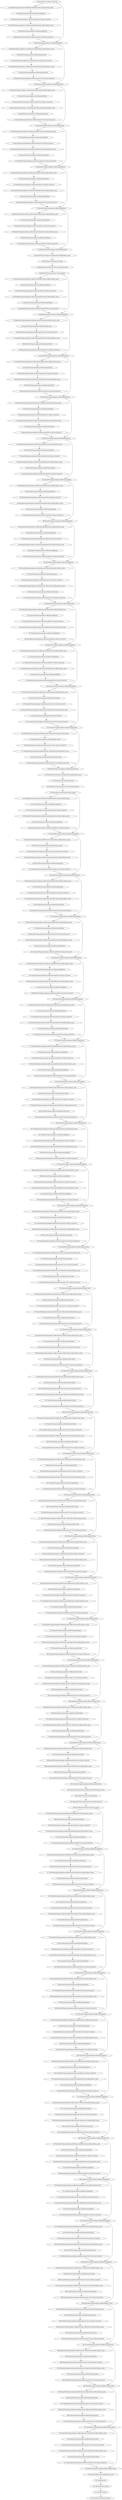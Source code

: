 strict digraph  {
"0 DenseNet/Conv2d[conv1]/conv2d" [id=0, scope="DenseNet/Conv2d[conv1]", type=conv2d];
"1 DenseNet/Sequential[dense1]/Bottleneck[0]/BatchNorm2d[bn1]/batch_norm" [id=1, scope="DenseNet/Sequential[dense1]/Bottleneck[0]/BatchNorm2d[bn1]", type=batch_norm];
"2 DenseNet/Sequential[dense1]/Bottleneck[0]/relu" [id=2, scope="DenseNet/Sequential[dense1]/Bottleneck[0]", type=relu];
"3 DenseNet/Sequential[dense1]/Bottleneck[0]/Conv2d[conv1]/conv2d" [id=3, scope="DenseNet/Sequential[dense1]/Bottleneck[0]/Conv2d[conv1]", type=conv2d];
"4 DenseNet/Sequential[dense1]/Bottleneck[0]/BatchNorm2d[bn2]/batch_norm" [id=4, scope="DenseNet/Sequential[dense1]/Bottleneck[0]/BatchNorm2d[bn2]", type=batch_norm];
"5 DenseNet/Sequential[dense1]/Bottleneck[0]/relu" [id=5, scope="DenseNet/Sequential[dense1]/Bottleneck[0]", type=relu];
"6 DenseNet/Sequential[dense1]/Bottleneck[0]/Conv2d[conv2]/conv2d" [id=6, scope="DenseNet/Sequential[dense1]/Bottleneck[0]/Conv2d[conv2]", type=conv2d];
"7 DenseNet/Sequential[dense1]/Bottleneck[0]/cat" [id=7, scope="DenseNet/Sequential[dense1]/Bottleneck[0]", type=cat];
"8 DenseNet/Sequential[dense1]/Bottleneck[1]/BatchNorm2d[bn1]/batch_norm" [id=8, scope="DenseNet/Sequential[dense1]/Bottleneck[1]/BatchNorm2d[bn1]", type=batch_norm];
"9 DenseNet/Sequential[dense1]/Bottleneck[1]/relu" [id=9, scope="DenseNet/Sequential[dense1]/Bottleneck[1]", type=relu];
"10 DenseNet/Sequential[dense1]/Bottleneck[1]/Conv2d[conv1]/conv2d" [id=10, scope="DenseNet/Sequential[dense1]/Bottleneck[1]/Conv2d[conv1]", type=conv2d];
"11 DenseNet/Sequential[dense1]/Bottleneck[1]/BatchNorm2d[bn2]/batch_norm" [id=11, scope="DenseNet/Sequential[dense1]/Bottleneck[1]/BatchNorm2d[bn2]", type=batch_norm];
"12 DenseNet/Sequential[dense1]/Bottleneck[1]/relu" [id=12, scope="DenseNet/Sequential[dense1]/Bottleneck[1]", type=relu];
"13 DenseNet/Sequential[dense1]/Bottleneck[1]/Conv2d[conv2]/conv2d" [id=13, scope="DenseNet/Sequential[dense1]/Bottleneck[1]/Conv2d[conv2]", type=conv2d];
"14 DenseNet/Sequential[dense1]/Bottleneck[1]/cat" [id=14, scope="DenseNet/Sequential[dense1]/Bottleneck[1]", type=cat];
"15 DenseNet/Sequential[dense1]/Bottleneck[2]/BatchNorm2d[bn1]/batch_norm" [id=15, scope="DenseNet/Sequential[dense1]/Bottleneck[2]/BatchNorm2d[bn1]", type=batch_norm];
"16 DenseNet/Sequential[dense1]/Bottleneck[2]/relu" [id=16, scope="DenseNet/Sequential[dense1]/Bottleneck[2]", type=relu];
"17 DenseNet/Sequential[dense1]/Bottleneck[2]/Conv2d[conv1]/conv2d" [id=17, scope="DenseNet/Sequential[dense1]/Bottleneck[2]/Conv2d[conv1]", type=conv2d];
"18 DenseNet/Sequential[dense1]/Bottleneck[2]/BatchNorm2d[bn2]/batch_norm" [id=18, scope="DenseNet/Sequential[dense1]/Bottleneck[2]/BatchNorm2d[bn2]", type=batch_norm];
"19 DenseNet/Sequential[dense1]/Bottleneck[2]/relu" [id=19, scope="DenseNet/Sequential[dense1]/Bottleneck[2]", type=relu];
"20 DenseNet/Sequential[dense1]/Bottleneck[2]/Conv2d[conv2]/conv2d" [id=20, scope="DenseNet/Sequential[dense1]/Bottleneck[2]/Conv2d[conv2]", type=conv2d];
"21 DenseNet/Sequential[dense1]/Bottleneck[2]/cat" [id=21, scope="DenseNet/Sequential[dense1]/Bottleneck[2]", type=cat];
"22 DenseNet/Sequential[dense1]/Bottleneck[3]/BatchNorm2d[bn1]/batch_norm" [id=22, scope="DenseNet/Sequential[dense1]/Bottleneck[3]/BatchNorm2d[bn1]", type=batch_norm];
"23 DenseNet/Sequential[dense1]/Bottleneck[3]/relu" [id=23, scope="DenseNet/Sequential[dense1]/Bottleneck[3]", type=relu];
"24 DenseNet/Sequential[dense1]/Bottleneck[3]/Conv2d[conv1]/conv2d" [id=24, scope="DenseNet/Sequential[dense1]/Bottleneck[3]/Conv2d[conv1]", type=conv2d];
"25 DenseNet/Sequential[dense1]/Bottleneck[3]/BatchNorm2d[bn2]/batch_norm" [id=25, scope="DenseNet/Sequential[dense1]/Bottleneck[3]/BatchNorm2d[bn2]", type=batch_norm];
"26 DenseNet/Sequential[dense1]/Bottleneck[3]/relu" [id=26, scope="DenseNet/Sequential[dense1]/Bottleneck[3]", type=relu];
"27 DenseNet/Sequential[dense1]/Bottleneck[3]/Conv2d[conv2]/conv2d" [id=27, scope="DenseNet/Sequential[dense1]/Bottleneck[3]/Conv2d[conv2]", type=conv2d];
"28 DenseNet/Sequential[dense1]/Bottleneck[3]/cat" [id=28, scope="DenseNet/Sequential[dense1]/Bottleneck[3]", type=cat];
"29 DenseNet/Sequential[dense1]/Bottleneck[4]/BatchNorm2d[bn1]/batch_norm" [id=29, scope="DenseNet/Sequential[dense1]/Bottleneck[4]/BatchNorm2d[bn1]", type=batch_norm];
"30 DenseNet/Sequential[dense1]/Bottleneck[4]/relu" [id=30, scope="DenseNet/Sequential[dense1]/Bottleneck[4]", type=relu];
"31 DenseNet/Sequential[dense1]/Bottleneck[4]/Conv2d[conv1]/conv2d" [id=31, scope="DenseNet/Sequential[dense1]/Bottleneck[4]/Conv2d[conv1]", type=conv2d];
"32 DenseNet/Sequential[dense1]/Bottleneck[4]/BatchNorm2d[bn2]/batch_norm" [id=32, scope="DenseNet/Sequential[dense1]/Bottleneck[4]/BatchNorm2d[bn2]", type=batch_norm];
"33 DenseNet/Sequential[dense1]/Bottleneck[4]/relu" [id=33, scope="DenseNet/Sequential[dense1]/Bottleneck[4]", type=relu];
"34 DenseNet/Sequential[dense1]/Bottleneck[4]/Conv2d[conv2]/conv2d" [id=34, scope="DenseNet/Sequential[dense1]/Bottleneck[4]/Conv2d[conv2]", type=conv2d];
"35 DenseNet/Sequential[dense1]/Bottleneck[4]/cat" [id=35, scope="DenseNet/Sequential[dense1]/Bottleneck[4]", type=cat];
"36 DenseNet/Sequential[dense1]/Bottleneck[5]/BatchNorm2d[bn1]/batch_norm" [id=36, scope="DenseNet/Sequential[dense1]/Bottleneck[5]/BatchNorm2d[bn1]", type=batch_norm];
"37 DenseNet/Sequential[dense1]/Bottleneck[5]/relu" [id=37, scope="DenseNet/Sequential[dense1]/Bottleneck[5]", type=relu];
"38 DenseNet/Sequential[dense1]/Bottleneck[5]/Conv2d[conv1]/conv2d" [id=38, scope="DenseNet/Sequential[dense1]/Bottleneck[5]/Conv2d[conv1]", type=conv2d];
"39 DenseNet/Sequential[dense1]/Bottleneck[5]/BatchNorm2d[bn2]/batch_norm" [id=39, scope="DenseNet/Sequential[dense1]/Bottleneck[5]/BatchNorm2d[bn2]", type=batch_norm];
"40 DenseNet/Sequential[dense1]/Bottleneck[5]/relu" [id=40, scope="DenseNet/Sequential[dense1]/Bottleneck[5]", type=relu];
"41 DenseNet/Sequential[dense1]/Bottleneck[5]/Conv2d[conv2]/conv2d" [id=41, scope="DenseNet/Sequential[dense1]/Bottleneck[5]/Conv2d[conv2]", type=conv2d];
"42 DenseNet/Sequential[dense1]/Bottleneck[5]/cat" [id=42, scope="DenseNet/Sequential[dense1]/Bottleneck[5]", type=cat];
"43 DenseNet/Transition[trans1]/BatchNorm2d[bn]/batch_norm" [id=43, scope="DenseNet/Transition[trans1]/BatchNorm2d[bn]", type=batch_norm];
"44 DenseNet/Transition[trans1]/relu" [id=44, scope="DenseNet/Transition[trans1]", type=relu];
"45 DenseNet/Transition[trans1]/Conv2d[conv]/conv2d" [id=45, scope="DenseNet/Transition[trans1]/Conv2d[conv]", type=conv2d];
"46 DenseNet/Transition[trans1]/avg_pool2d" [id=46, scope="DenseNet/Transition[trans1]", type=avg_pool2d];
"47 DenseNet/Sequential[dense2]/Bottleneck[0]/BatchNorm2d[bn1]/batch_norm" [id=47, scope="DenseNet/Sequential[dense2]/Bottleneck[0]/BatchNorm2d[bn1]", type=batch_norm];
"48 DenseNet/Sequential[dense2]/Bottleneck[0]/relu" [id=48, scope="DenseNet/Sequential[dense2]/Bottleneck[0]", type=relu];
"49 DenseNet/Sequential[dense2]/Bottleneck[0]/Conv2d[conv1]/conv2d" [id=49, scope="DenseNet/Sequential[dense2]/Bottleneck[0]/Conv2d[conv1]", type=conv2d];
"50 DenseNet/Sequential[dense2]/Bottleneck[0]/BatchNorm2d[bn2]/batch_norm" [id=50, scope="DenseNet/Sequential[dense2]/Bottleneck[0]/BatchNorm2d[bn2]", type=batch_norm];
"51 DenseNet/Sequential[dense2]/Bottleneck[0]/relu" [id=51, scope="DenseNet/Sequential[dense2]/Bottleneck[0]", type=relu];
"52 DenseNet/Sequential[dense2]/Bottleneck[0]/Conv2d[conv2]/conv2d" [id=52, scope="DenseNet/Sequential[dense2]/Bottleneck[0]/Conv2d[conv2]", type=conv2d];
"53 DenseNet/Sequential[dense2]/Bottleneck[0]/cat" [id=53, scope="DenseNet/Sequential[dense2]/Bottleneck[0]", type=cat];
"54 DenseNet/Sequential[dense2]/Bottleneck[1]/BatchNorm2d[bn1]/batch_norm" [id=54, scope="DenseNet/Sequential[dense2]/Bottleneck[1]/BatchNorm2d[bn1]", type=batch_norm];
"55 DenseNet/Sequential[dense2]/Bottleneck[1]/relu" [id=55, scope="DenseNet/Sequential[dense2]/Bottleneck[1]", type=relu];
"56 DenseNet/Sequential[dense2]/Bottleneck[1]/Conv2d[conv1]/conv2d" [id=56, scope="DenseNet/Sequential[dense2]/Bottleneck[1]/Conv2d[conv1]", type=conv2d];
"57 DenseNet/Sequential[dense2]/Bottleneck[1]/BatchNorm2d[bn2]/batch_norm" [id=57, scope="DenseNet/Sequential[dense2]/Bottleneck[1]/BatchNorm2d[bn2]", type=batch_norm];
"58 DenseNet/Sequential[dense2]/Bottleneck[1]/relu" [id=58, scope="DenseNet/Sequential[dense2]/Bottleneck[1]", type=relu];
"59 DenseNet/Sequential[dense2]/Bottleneck[1]/Conv2d[conv2]/conv2d" [id=59, scope="DenseNet/Sequential[dense2]/Bottleneck[1]/Conv2d[conv2]", type=conv2d];
"60 DenseNet/Sequential[dense2]/Bottleneck[1]/cat" [id=60, scope="DenseNet/Sequential[dense2]/Bottleneck[1]", type=cat];
"61 DenseNet/Sequential[dense2]/Bottleneck[2]/BatchNorm2d[bn1]/batch_norm" [id=61, scope="DenseNet/Sequential[dense2]/Bottleneck[2]/BatchNorm2d[bn1]", type=batch_norm];
"62 DenseNet/Sequential[dense2]/Bottleneck[2]/relu" [id=62, scope="DenseNet/Sequential[dense2]/Bottleneck[2]", type=relu];
"63 DenseNet/Sequential[dense2]/Bottleneck[2]/Conv2d[conv1]/conv2d" [id=63, scope="DenseNet/Sequential[dense2]/Bottleneck[2]/Conv2d[conv1]", type=conv2d];
"64 DenseNet/Sequential[dense2]/Bottleneck[2]/BatchNorm2d[bn2]/batch_norm" [id=64, scope="DenseNet/Sequential[dense2]/Bottleneck[2]/BatchNorm2d[bn2]", type=batch_norm];
"65 DenseNet/Sequential[dense2]/Bottleneck[2]/relu" [id=65, scope="DenseNet/Sequential[dense2]/Bottleneck[2]", type=relu];
"66 DenseNet/Sequential[dense2]/Bottleneck[2]/Conv2d[conv2]/conv2d" [id=66, scope="DenseNet/Sequential[dense2]/Bottleneck[2]/Conv2d[conv2]", type=conv2d];
"67 DenseNet/Sequential[dense2]/Bottleneck[2]/cat" [id=67, scope="DenseNet/Sequential[dense2]/Bottleneck[2]", type=cat];
"68 DenseNet/Sequential[dense2]/Bottleneck[3]/BatchNorm2d[bn1]/batch_norm" [id=68, scope="DenseNet/Sequential[dense2]/Bottleneck[3]/BatchNorm2d[bn1]", type=batch_norm];
"69 DenseNet/Sequential[dense2]/Bottleneck[3]/relu" [id=69, scope="DenseNet/Sequential[dense2]/Bottleneck[3]", type=relu];
"70 DenseNet/Sequential[dense2]/Bottleneck[3]/Conv2d[conv1]/conv2d" [id=70, scope="DenseNet/Sequential[dense2]/Bottleneck[3]/Conv2d[conv1]", type=conv2d];
"71 DenseNet/Sequential[dense2]/Bottleneck[3]/BatchNorm2d[bn2]/batch_norm" [id=71, scope="DenseNet/Sequential[dense2]/Bottleneck[3]/BatchNorm2d[bn2]", type=batch_norm];
"72 DenseNet/Sequential[dense2]/Bottleneck[3]/relu" [id=72, scope="DenseNet/Sequential[dense2]/Bottleneck[3]", type=relu];
"73 DenseNet/Sequential[dense2]/Bottleneck[3]/Conv2d[conv2]/conv2d" [id=73, scope="DenseNet/Sequential[dense2]/Bottleneck[3]/Conv2d[conv2]", type=conv2d];
"74 DenseNet/Sequential[dense2]/Bottleneck[3]/cat" [id=74, scope="DenseNet/Sequential[dense2]/Bottleneck[3]", type=cat];
"75 DenseNet/Sequential[dense2]/Bottleneck[4]/BatchNorm2d[bn1]/batch_norm" [id=75, scope="DenseNet/Sequential[dense2]/Bottleneck[4]/BatchNorm2d[bn1]", type=batch_norm];
"76 DenseNet/Sequential[dense2]/Bottleneck[4]/relu" [id=76, scope="DenseNet/Sequential[dense2]/Bottleneck[4]", type=relu];
"77 DenseNet/Sequential[dense2]/Bottleneck[4]/Conv2d[conv1]/conv2d" [id=77, scope="DenseNet/Sequential[dense2]/Bottleneck[4]/Conv2d[conv1]", type=conv2d];
"78 DenseNet/Sequential[dense2]/Bottleneck[4]/BatchNorm2d[bn2]/batch_norm" [id=78, scope="DenseNet/Sequential[dense2]/Bottleneck[4]/BatchNorm2d[bn2]", type=batch_norm];
"79 DenseNet/Sequential[dense2]/Bottleneck[4]/relu" [id=79, scope="DenseNet/Sequential[dense2]/Bottleneck[4]", type=relu];
"80 DenseNet/Sequential[dense2]/Bottleneck[4]/Conv2d[conv2]/conv2d" [id=80, scope="DenseNet/Sequential[dense2]/Bottleneck[4]/Conv2d[conv2]", type=conv2d];
"81 DenseNet/Sequential[dense2]/Bottleneck[4]/cat" [id=81, scope="DenseNet/Sequential[dense2]/Bottleneck[4]", type=cat];
"82 DenseNet/Sequential[dense2]/Bottleneck[5]/BatchNorm2d[bn1]/batch_norm" [id=82, scope="DenseNet/Sequential[dense2]/Bottleneck[5]/BatchNorm2d[bn1]", type=batch_norm];
"83 DenseNet/Sequential[dense2]/Bottleneck[5]/relu" [id=83, scope="DenseNet/Sequential[dense2]/Bottleneck[5]", type=relu];
"84 DenseNet/Sequential[dense2]/Bottleneck[5]/Conv2d[conv1]/conv2d" [id=84, scope="DenseNet/Sequential[dense2]/Bottleneck[5]/Conv2d[conv1]", type=conv2d];
"85 DenseNet/Sequential[dense2]/Bottleneck[5]/BatchNorm2d[bn2]/batch_norm" [id=85, scope="DenseNet/Sequential[dense2]/Bottleneck[5]/BatchNorm2d[bn2]", type=batch_norm];
"86 DenseNet/Sequential[dense2]/Bottleneck[5]/relu" [id=86, scope="DenseNet/Sequential[dense2]/Bottleneck[5]", type=relu];
"87 DenseNet/Sequential[dense2]/Bottleneck[5]/Conv2d[conv2]/conv2d" [id=87, scope="DenseNet/Sequential[dense2]/Bottleneck[5]/Conv2d[conv2]", type=conv2d];
"88 DenseNet/Sequential[dense2]/Bottleneck[5]/cat" [id=88, scope="DenseNet/Sequential[dense2]/Bottleneck[5]", type=cat];
"89 DenseNet/Sequential[dense2]/Bottleneck[6]/BatchNorm2d[bn1]/batch_norm" [id=89, scope="DenseNet/Sequential[dense2]/Bottleneck[6]/BatchNorm2d[bn1]", type=batch_norm];
"90 DenseNet/Sequential[dense2]/Bottleneck[6]/relu" [id=90, scope="DenseNet/Sequential[dense2]/Bottleneck[6]", type=relu];
"91 DenseNet/Sequential[dense2]/Bottleneck[6]/Conv2d[conv1]/conv2d" [id=91, scope="DenseNet/Sequential[dense2]/Bottleneck[6]/Conv2d[conv1]", type=conv2d];
"92 DenseNet/Sequential[dense2]/Bottleneck[6]/BatchNorm2d[bn2]/batch_norm" [id=92, scope="DenseNet/Sequential[dense2]/Bottleneck[6]/BatchNorm2d[bn2]", type=batch_norm];
"93 DenseNet/Sequential[dense2]/Bottleneck[6]/relu" [id=93, scope="DenseNet/Sequential[dense2]/Bottleneck[6]", type=relu];
"94 DenseNet/Sequential[dense2]/Bottleneck[6]/Conv2d[conv2]/conv2d" [id=94, scope="DenseNet/Sequential[dense2]/Bottleneck[6]/Conv2d[conv2]", type=conv2d];
"95 DenseNet/Sequential[dense2]/Bottleneck[6]/cat" [id=95, scope="DenseNet/Sequential[dense2]/Bottleneck[6]", type=cat];
"96 DenseNet/Sequential[dense2]/Bottleneck[7]/BatchNorm2d[bn1]/batch_norm" [id=96, scope="DenseNet/Sequential[dense2]/Bottleneck[7]/BatchNorm2d[bn1]", type=batch_norm];
"97 DenseNet/Sequential[dense2]/Bottleneck[7]/relu" [id=97, scope="DenseNet/Sequential[dense2]/Bottleneck[7]", type=relu];
"98 DenseNet/Sequential[dense2]/Bottleneck[7]/Conv2d[conv1]/conv2d" [id=98, scope="DenseNet/Sequential[dense2]/Bottleneck[7]/Conv2d[conv1]", type=conv2d];
"99 DenseNet/Sequential[dense2]/Bottleneck[7]/BatchNorm2d[bn2]/batch_norm" [id=99, scope="DenseNet/Sequential[dense2]/Bottleneck[7]/BatchNorm2d[bn2]", type=batch_norm];
"100 DenseNet/Sequential[dense2]/Bottleneck[7]/relu" [id=100, scope="DenseNet/Sequential[dense2]/Bottleneck[7]", type=relu];
"101 DenseNet/Sequential[dense2]/Bottleneck[7]/Conv2d[conv2]/conv2d" [id=101, scope="DenseNet/Sequential[dense2]/Bottleneck[7]/Conv2d[conv2]", type=conv2d];
"102 DenseNet/Sequential[dense2]/Bottleneck[7]/cat" [id=102, scope="DenseNet/Sequential[dense2]/Bottleneck[7]", type=cat];
"103 DenseNet/Sequential[dense2]/Bottleneck[8]/BatchNorm2d[bn1]/batch_norm" [id=103, scope="DenseNet/Sequential[dense2]/Bottleneck[8]/BatchNorm2d[bn1]", type=batch_norm];
"104 DenseNet/Sequential[dense2]/Bottleneck[8]/relu" [id=104, scope="DenseNet/Sequential[dense2]/Bottleneck[8]", type=relu];
"105 DenseNet/Sequential[dense2]/Bottleneck[8]/Conv2d[conv1]/conv2d" [id=105, scope="DenseNet/Sequential[dense2]/Bottleneck[8]/Conv2d[conv1]", type=conv2d];
"106 DenseNet/Sequential[dense2]/Bottleneck[8]/BatchNorm2d[bn2]/batch_norm" [id=106, scope="DenseNet/Sequential[dense2]/Bottleneck[8]/BatchNorm2d[bn2]", type=batch_norm];
"107 DenseNet/Sequential[dense2]/Bottleneck[8]/relu" [id=107, scope="DenseNet/Sequential[dense2]/Bottleneck[8]", type=relu];
"108 DenseNet/Sequential[dense2]/Bottleneck[8]/Conv2d[conv2]/conv2d" [id=108, scope="DenseNet/Sequential[dense2]/Bottleneck[8]/Conv2d[conv2]", type=conv2d];
"109 DenseNet/Sequential[dense2]/Bottleneck[8]/cat" [id=109, scope="DenseNet/Sequential[dense2]/Bottleneck[8]", type=cat];
"110 DenseNet/Sequential[dense2]/Bottleneck[9]/BatchNorm2d[bn1]/batch_norm" [id=110, scope="DenseNet/Sequential[dense2]/Bottleneck[9]/BatchNorm2d[bn1]", type=batch_norm];
"111 DenseNet/Sequential[dense2]/Bottleneck[9]/relu" [id=111, scope="DenseNet/Sequential[dense2]/Bottleneck[9]", type=relu];
"112 DenseNet/Sequential[dense2]/Bottleneck[9]/Conv2d[conv1]/conv2d" [id=112, scope="DenseNet/Sequential[dense2]/Bottleneck[9]/Conv2d[conv1]", type=conv2d];
"113 DenseNet/Sequential[dense2]/Bottleneck[9]/BatchNorm2d[bn2]/batch_norm" [id=113, scope="DenseNet/Sequential[dense2]/Bottleneck[9]/BatchNorm2d[bn2]", type=batch_norm];
"114 DenseNet/Sequential[dense2]/Bottleneck[9]/relu" [id=114, scope="DenseNet/Sequential[dense2]/Bottleneck[9]", type=relu];
"115 DenseNet/Sequential[dense2]/Bottleneck[9]/Conv2d[conv2]/conv2d" [id=115, scope="DenseNet/Sequential[dense2]/Bottleneck[9]/Conv2d[conv2]", type=conv2d];
"116 DenseNet/Sequential[dense2]/Bottleneck[9]/cat" [id=116, scope="DenseNet/Sequential[dense2]/Bottleneck[9]", type=cat];
"117 DenseNet/Sequential[dense2]/Bottleneck[10]/BatchNorm2d[bn1]/batch_norm" [id=117, scope="DenseNet/Sequential[dense2]/Bottleneck[10]/BatchNorm2d[bn1]", type=batch_norm];
"118 DenseNet/Sequential[dense2]/Bottleneck[10]/relu" [id=118, scope="DenseNet/Sequential[dense2]/Bottleneck[10]", type=relu];
"119 DenseNet/Sequential[dense2]/Bottleneck[10]/Conv2d[conv1]/conv2d" [id=119, scope="DenseNet/Sequential[dense2]/Bottleneck[10]/Conv2d[conv1]", type=conv2d];
"120 DenseNet/Sequential[dense2]/Bottleneck[10]/BatchNorm2d[bn2]/batch_norm" [id=120, scope="DenseNet/Sequential[dense2]/Bottleneck[10]/BatchNorm2d[bn2]", type=batch_norm];
"121 DenseNet/Sequential[dense2]/Bottleneck[10]/relu" [id=121, scope="DenseNet/Sequential[dense2]/Bottleneck[10]", type=relu];
"122 DenseNet/Sequential[dense2]/Bottleneck[10]/Conv2d[conv2]/conv2d" [id=122, scope="DenseNet/Sequential[dense2]/Bottleneck[10]/Conv2d[conv2]", type=conv2d];
"123 DenseNet/Sequential[dense2]/Bottleneck[10]/cat" [id=123, scope="DenseNet/Sequential[dense2]/Bottleneck[10]", type=cat];
"124 DenseNet/Sequential[dense2]/Bottleneck[11]/BatchNorm2d[bn1]/batch_norm" [id=124, scope="DenseNet/Sequential[dense2]/Bottleneck[11]/BatchNorm2d[bn1]", type=batch_norm];
"125 DenseNet/Sequential[dense2]/Bottleneck[11]/relu" [id=125, scope="DenseNet/Sequential[dense2]/Bottleneck[11]", type=relu];
"126 DenseNet/Sequential[dense2]/Bottleneck[11]/Conv2d[conv1]/conv2d" [id=126, scope="DenseNet/Sequential[dense2]/Bottleneck[11]/Conv2d[conv1]", type=conv2d];
"127 DenseNet/Sequential[dense2]/Bottleneck[11]/BatchNorm2d[bn2]/batch_norm" [id=127, scope="DenseNet/Sequential[dense2]/Bottleneck[11]/BatchNorm2d[bn2]", type=batch_norm];
"128 DenseNet/Sequential[dense2]/Bottleneck[11]/relu" [id=128, scope="DenseNet/Sequential[dense2]/Bottleneck[11]", type=relu];
"129 DenseNet/Sequential[dense2]/Bottleneck[11]/Conv2d[conv2]/conv2d" [id=129, scope="DenseNet/Sequential[dense2]/Bottleneck[11]/Conv2d[conv2]", type=conv2d];
"130 DenseNet/Sequential[dense2]/Bottleneck[11]/cat" [id=130, scope="DenseNet/Sequential[dense2]/Bottleneck[11]", type=cat];
"131 DenseNet/Transition[trans2]/BatchNorm2d[bn]/batch_norm" [id=131, scope="DenseNet/Transition[trans2]/BatchNorm2d[bn]", type=batch_norm];
"132 DenseNet/Transition[trans2]/relu" [id=132, scope="DenseNet/Transition[trans2]", type=relu];
"133 DenseNet/Transition[trans2]/Conv2d[conv]/conv2d" [id=133, scope="DenseNet/Transition[trans2]/Conv2d[conv]", type=conv2d];
"134 DenseNet/Transition[trans2]/avg_pool2d" [id=134, scope="DenseNet/Transition[trans2]", type=avg_pool2d];
"135 DenseNet/Sequential[dense3]/Bottleneck[0]/BatchNorm2d[bn1]/batch_norm" [id=135, scope="DenseNet/Sequential[dense3]/Bottleneck[0]/BatchNorm2d[bn1]", type=batch_norm];
"136 DenseNet/Sequential[dense3]/Bottleneck[0]/relu" [id=136, scope="DenseNet/Sequential[dense3]/Bottleneck[0]", type=relu];
"137 DenseNet/Sequential[dense3]/Bottleneck[0]/Conv2d[conv1]/conv2d" [id=137, scope="DenseNet/Sequential[dense3]/Bottleneck[0]/Conv2d[conv1]", type=conv2d];
"138 DenseNet/Sequential[dense3]/Bottleneck[0]/BatchNorm2d[bn2]/batch_norm" [id=138, scope="DenseNet/Sequential[dense3]/Bottleneck[0]/BatchNorm2d[bn2]", type=batch_norm];
"139 DenseNet/Sequential[dense3]/Bottleneck[0]/relu" [id=139, scope="DenseNet/Sequential[dense3]/Bottleneck[0]", type=relu];
"140 DenseNet/Sequential[dense3]/Bottleneck[0]/Conv2d[conv2]/conv2d" [id=140, scope="DenseNet/Sequential[dense3]/Bottleneck[0]/Conv2d[conv2]", type=conv2d];
"141 DenseNet/Sequential[dense3]/Bottleneck[0]/cat" [id=141, scope="DenseNet/Sequential[dense3]/Bottleneck[0]", type=cat];
"142 DenseNet/Sequential[dense3]/Bottleneck[1]/BatchNorm2d[bn1]/batch_norm" [id=142, scope="DenseNet/Sequential[dense3]/Bottleneck[1]/BatchNorm2d[bn1]", type=batch_norm];
"143 DenseNet/Sequential[dense3]/Bottleneck[1]/relu" [id=143, scope="DenseNet/Sequential[dense3]/Bottleneck[1]", type=relu];
"144 DenseNet/Sequential[dense3]/Bottleneck[1]/Conv2d[conv1]/conv2d" [id=144, scope="DenseNet/Sequential[dense3]/Bottleneck[1]/Conv2d[conv1]", type=conv2d];
"145 DenseNet/Sequential[dense3]/Bottleneck[1]/BatchNorm2d[bn2]/batch_norm" [id=145, scope="DenseNet/Sequential[dense3]/Bottleneck[1]/BatchNorm2d[bn2]", type=batch_norm];
"146 DenseNet/Sequential[dense3]/Bottleneck[1]/relu" [id=146, scope="DenseNet/Sequential[dense3]/Bottleneck[1]", type=relu];
"147 DenseNet/Sequential[dense3]/Bottleneck[1]/Conv2d[conv2]/conv2d" [id=147, scope="DenseNet/Sequential[dense3]/Bottleneck[1]/Conv2d[conv2]", type=conv2d];
"148 DenseNet/Sequential[dense3]/Bottleneck[1]/cat" [id=148, scope="DenseNet/Sequential[dense3]/Bottleneck[1]", type=cat];
"149 DenseNet/Sequential[dense3]/Bottleneck[2]/BatchNorm2d[bn1]/batch_norm" [id=149, scope="DenseNet/Sequential[dense3]/Bottleneck[2]/BatchNorm2d[bn1]", type=batch_norm];
"150 DenseNet/Sequential[dense3]/Bottleneck[2]/relu" [id=150, scope="DenseNet/Sequential[dense3]/Bottleneck[2]", type=relu];
"151 DenseNet/Sequential[dense3]/Bottleneck[2]/Conv2d[conv1]/conv2d" [id=151, scope="DenseNet/Sequential[dense3]/Bottleneck[2]/Conv2d[conv1]", type=conv2d];
"152 DenseNet/Sequential[dense3]/Bottleneck[2]/BatchNorm2d[bn2]/batch_norm" [id=152, scope="DenseNet/Sequential[dense3]/Bottleneck[2]/BatchNorm2d[bn2]", type=batch_norm];
"153 DenseNet/Sequential[dense3]/Bottleneck[2]/relu" [id=153, scope="DenseNet/Sequential[dense3]/Bottleneck[2]", type=relu];
"154 DenseNet/Sequential[dense3]/Bottleneck[2]/Conv2d[conv2]/conv2d" [id=154, scope="DenseNet/Sequential[dense3]/Bottleneck[2]/Conv2d[conv2]", type=conv2d];
"155 DenseNet/Sequential[dense3]/Bottleneck[2]/cat" [id=155, scope="DenseNet/Sequential[dense3]/Bottleneck[2]", type=cat];
"156 DenseNet/Sequential[dense3]/Bottleneck[3]/BatchNorm2d[bn1]/batch_norm" [id=156, scope="DenseNet/Sequential[dense3]/Bottleneck[3]/BatchNorm2d[bn1]", type=batch_norm];
"157 DenseNet/Sequential[dense3]/Bottleneck[3]/relu" [id=157, scope="DenseNet/Sequential[dense3]/Bottleneck[3]", type=relu];
"158 DenseNet/Sequential[dense3]/Bottleneck[3]/Conv2d[conv1]/conv2d" [id=158, scope="DenseNet/Sequential[dense3]/Bottleneck[3]/Conv2d[conv1]", type=conv2d];
"159 DenseNet/Sequential[dense3]/Bottleneck[3]/BatchNorm2d[bn2]/batch_norm" [id=159, scope="DenseNet/Sequential[dense3]/Bottleneck[3]/BatchNorm2d[bn2]", type=batch_norm];
"160 DenseNet/Sequential[dense3]/Bottleneck[3]/relu" [id=160, scope="DenseNet/Sequential[dense3]/Bottleneck[3]", type=relu];
"161 DenseNet/Sequential[dense3]/Bottleneck[3]/Conv2d[conv2]/conv2d" [id=161, scope="DenseNet/Sequential[dense3]/Bottleneck[3]/Conv2d[conv2]", type=conv2d];
"162 DenseNet/Sequential[dense3]/Bottleneck[3]/cat" [id=162, scope="DenseNet/Sequential[dense3]/Bottleneck[3]", type=cat];
"163 DenseNet/Sequential[dense3]/Bottleneck[4]/BatchNorm2d[bn1]/batch_norm" [id=163, scope="DenseNet/Sequential[dense3]/Bottleneck[4]/BatchNorm2d[bn1]", type=batch_norm];
"164 DenseNet/Sequential[dense3]/Bottleneck[4]/relu" [id=164, scope="DenseNet/Sequential[dense3]/Bottleneck[4]", type=relu];
"165 DenseNet/Sequential[dense3]/Bottleneck[4]/Conv2d[conv1]/conv2d" [id=165, scope="DenseNet/Sequential[dense3]/Bottleneck[4]/Conv2d[conv1]", type=conv2d];
"166 DenseNet/Sequential[dense3]/Bottleneck[4]/BatchNorm2d[bn2]/batch_norm" [id=166, scope="DenseNet/Sequential[dense3]/Bottleneck[4]/BatchNorm2d[bn2]", type=batch_norm];
"167 DenseNet/Sequential[dense3]/Bottleneck[4]/relu" [id=167, scope="DenseNet/Sequential[dense3]/Bottleneck[4]", type=relu];
"168 DenseNet/Sequential[dense3]/Bottleneck[4]/Conv2d[conv2]/conv2d" [id=168, scope="DenseNet/Sequential[dense3]/Bottleneck[4]/Conv2d[conv2]", type=conv2d];
"169 DenseNet/Sequential[dense3]/Bottleneck[4]/cat" [id=169, scope="DenseNet/Sequential[dense3]/Bottleneck[4]", type=cat];
"170 DenseNet/Sequential[dense3]/Bottleneck[5]/BatchNorm2d[bn1]/batch_norm" [id=170, scope="DenseNet/Sequential[dense3]/Bottleneck[5]/BatchNorm2d[bn1]", type=batch_norm];
"171 DenseNet/Sequential[dense3]/Bottleneck[5]/relu" [id=171, scope="DenseNet/Sequential[dense3]/Bottleneck[5]", type=relu];
"172 DenseNet/Sequential[dense3]/Bottleneck[5]/Conv2d[conv1]/conv2d" [id=172, scope="DenseNet/Sequential[dense3]/Bottleneck[5]/Conv2d[conv1]", type=conv2d];
"173 DenseNet/Sequential[dense3]/Bottleneck[5]/BatchNorm2d[bn2]/batch_norm" [id=173, scope="DenseNet/Sequential[dense3]/Bottleneck[5]/BatchNorm2d[bn2]", type=batch_norm];
"174 DenseNet/Sequential[dense3]/Bottleneck[5]/relu" [id=174, scope="DenseNet/Sequential[dense3]/Bottleneck[5]", type=relu];
"175 DenseNet/Sequential[dense3]/Bottleneck[5]/Conv2d[conv2]/conv2d" [id=175, scope="DenseNet/Sequential[dense3]/Bottleneck[5]/Conv2d[conv2]", type=conv2d];
"176 DenseNet/Sequential[dense3]/Bottleneck[5]/cat" [id=176, scope="DenseNet/Sequential[dense3]/Bottleneck[5]", type=cat];
"177 DenseNet/Sequential[dense3]/Bottleneck[6]/BatchNorm2d[bn1]/batch_norm" [id=177, scope="DenseNet/Sequential[dense3]/Bottleneck[6]/BatchNorm2d[bn1]", type=batch_norm];
"178 DenseNet/Sequential[dense3]/Bottleneck[6]/relu" [id=178, scope="DenseNet/Sequential[dense3]/Bottleneck[6]", type=relu];
"179 DenseNet/Sequential[dense3]/Bottleneck[6]/Conv2d[conv1]/conv2d" [id=179, scope="DenseNet/Sequential[dense3]/Bottleneck[6]/Conv2d[conv1]", type=conv2d];
"180 DenseNet/Sequential[dense3]/Bottleneck[6]/BatchNorm2d[bn2]/batch_norm" [id=180, scope="DenseNet/Sequential[dense3]/Bottleneck[6]/BatchNorm2d[bn2]", type=batch_norm];
"181 DenseNet/Sequential[dense3]/Bottleneck[6]/relu" [id=181, scope="DenseNet/Sequential[dense3]/Bottleneck[6]", type=relu];
"182 DenseNet/Sequential[dense3]/Bottleneck[6]/Conv2d[conv2]/conv2d" [id=182, scope="DenseNet/Sequential[dense3]/Bottleneck[6]/Conv2d[conv2]", type=conv2d];
"183 DenseNet/Sequential[dense3]/Bottleneck[6]/cat" [id=183, scope="DenseNet/Sequential[dense3]/Bottleneck[6]", type=cat];
"184 DenseNet/Sequential[dense3]/Bottleneck[7]/BatchNorm2d[bn1]/batch_norm" [id=184, scope="DenseNet/Sequential[dense3]/Bottleneck[7]/BatchNorm2d[bn1]", type=batch_norm];
"185 DenseNet/Sequential[dense3]/Bottleneck[7]/relu" [id=185, scope="DenseNet/Sequential[dense3]/Bottleneck[7]", type=relu];
"186 DenseNet/Sequential[dense3]/Bottleneck[7]/Conv2d[conv1]/conv2d" [id=186, scope="DenseNet/Sequential[dense3]/Bottleneck[7]/Conv2d[conv1]", type=conv2d];
"187 DenseNet/Sequential[dense3]/Bottleneck[7]/BatchNorm2d[bn2]/batch_norm" [id=187, scope="DenseNet/Sequential[dense3]/Bottleneck[7]/BatchNorm2d[bn2]", type=batch_norm];
"188 DenseNet/Sequential[dense3]/Bottleneck[7]/relu" [id=188, scope="DenseNet/Sequential[dense3]/Bottleneck[7]", type=relu];
"189 DenseNet/Sequential[dense3]/Bottleneck[7]/Conv2d[conv2]/conv2d" [id=189, scope="DenseNet/Sequential[dense3]/Bottleneck[7]/Conv2d[conv2]", type=conv2d];
"190 DenseNet/Sequential[dense3]/Bottleneck[7]/cat" [id=190, scope="DenseNet/Sequential[dense3]/Bottleneck[7]", type=cat];
"191 DenseNet/Sequential[dense3]/Bottleneck[8]/BatchNorm2d[bn1]/batch_norm" [id=191, scope="DenseNet/Sequential[dense3]/Bottleneck[8]/BatchNorm2d[bn1]", type=batch_norm];
"192 DenseNet/Sequential[dense3]/Bottleneck[8]/relu" [id=192, scope="DenseNet/Sequential[dense3]/Bottleneck[8]", type=relu];
"193 DenseNet/Sequential[dense3]/Bottleneck[8]/Conv2d[conv1]/conv2d" [id=193, scope="DenseNet/Sequential[dense3]/Bottleneck[8]/Conv2d[conv1]", type=conv2d];
"194 DenseNet/Sequential[dense3]/Bottleneck[8]/BatchNorm2d[bn2]/batch_norm" [id=194, scope="DenseNet/Sequential[dense3]/Bottleneck[8]/BatchNorm2d[bn2]", type=batch_norm];
"195 DenseNet/Sequential[dense3]/Bottleneck[8]/relu" [id=195, scope="DenseNet/Sequential[dense3]/Bottleneck[8]", type=relu];
"196 DenseNet/Sequential[dense3]/Bottleneck[8]/Conv2d[conv2]/conv2d" [id=196, scope="DenseNet/Sequential[dense3]/Bottleneck[8]/Conv2d[conv2]", type=conv2d];
"197 DenseNet/Sequential[dense3]/Bottleneck[8]/cat" [id=197, scope="DenseNet/Sequential[dense3]/Bottleneck[8]", type=cat];
"198 DenseNet/Sequential[dense3]/Bottleneck[9]/BatchNorm2d[bn1]/batch_norm" [id=198, scope="DenseNet/Sequential[dense3]/Bottleneck[9]/BatchNorm2d[bn1]", type=batch_norm];
"199 DenseNet/Sequential[dense3]/Bottleneck[9]/relu" [id=199, scope="DenseNet/Sequential[dense3]/Bottleneck[9]", type=relu];
"200 DenseNet/Sequential[dense3]/Bottleneck[9]/Conv2d[conv1]/conv2d" [id=200, scope="DenseNet/Sequential[dense3]/Bottleneck[9]/Conv2d[conv1]", type=conv2d];
"201 DenseNet/Sequential[dense3]/Bottleneck[9]/BatchNorm2d[bn2]/batch_norm" [id=201, scope="DenseNet/Sequential[dense3]/Bottleneck[9]/BatchNorm2d[bn2]", type=batch_norm];
"202 DenseNet/Sequential[dense3]/Bottleneck[9]/relu" [id=202, scope="DenseNet/Sequential[dense3]/Bottleneck[9]", type=relu];
"203 DenseNet/Sequential[dense3]/Bottleneck[9]/Conv2d[conv2]/conv2d" [id=203, scope="DenseNet/Sequential[dense3]/Bottleneck[9]/Conv2d[conv2]", type=conv2d];
"204 DenseNet/Sequential[dense3]/Bottleneck[9]/cat" [id=204, scope="DenseNet/Sequential[dense3]/Bottleneck[9]", type=cat];
"205 DenseNet/Sequential[dense3]/Bottleneck[10]/BatchNorm2d[bn1]/batch_norm" [id=205, scope="DenseNet/Sequential[dense3]/Bottleneck[10]/BatchNorm2d[bn1]", type=batch_norm];
"206 DenseNet/Sequential[dense3]/Bottleneck[10]/relu" [id=206, scope="DenseNet/Sequential[dense3]/Bottleneck[10]", type=relu];
"207 DenseNet/Sequential[dense3]/Bottleneck[10]/Conv2d[conv1]/conv2d" [id=207, scope="DenseNet/Sequential[dense3]/Bottleneck[10]/Conv2d[conv1]", type=conv2d];
"208 DenseNet/Sequential[dense3]/Bottleneck[10]/BatchNorm2d[bn2]/batch_norm" [id=208, scope="DenseNet/Sequential[dense3]/Bottleneck[10]/BatchNorm2d[bn2]", type=batch_norm];
"209 DenseNet/Sequential[dense3]/Bottleneck[10]/relu" [id=209, scope="DenseNet/Sequential[dense3]/Bottleneck[10]", type=relu];
"210 DenseNet/Sequential[dense3]/Bottleneck[10]/Conv2d[conv2]/conv2d" [id=210, scope="DenseNet/Sequential[dense3]/Bottleneck[10]/Conv2d[conv2]", type=conv2d];
"211 DenseNet/Sequential[dense3]/Bottleneck[10]/cat" [id=211, scope="DenseNet/Sequential[dense3]/Bottleneck[10]", type=cat];
"212 DenseNet/Sequential[dense3]/Bottleneck[11]/BatchNorm2d[bn1]/batch_norm" [id=212, scope="DenseNet/Sequential[dense3]/Bottleneck[11]/BatchNorm2d[bn1]", type=batch_norm];
"213 DenseNet/Sequential[dense3]/Bottleneck[11]/relu" [id=213, scope="DenseNet/Sequential[dense3]/Bottleneck[11]", type=relu];
"214 DenseNet/Sequential[dense3]/Bottleneck[11]/Conv2d[conv1]/conv2d" [id=214, scope="DenseNet/Sequential[dense3]/Bottleneck[11]/Conv2d[conv1]", type=conv2d];
"215 DenseNet/Sequential[dense3]/Bottleneck[11]/BatchNorm2d[bn2]/batch_norm" [id=215, scope="DenseNet/Sequential[dense3]/Bottleneck[11]/BatchNorm2d[bn2]", type=batch_norm];
"216 DenseNet/Sequential[dense3]/Bottleneck[11]/relu" [id=216, scope="DenseNet/Sequential[dense3]/Bottleneck[11]", type=relu];
"217 DenseNet/Sequential[dense3]/Bottleneck[11]/Conv2d[conv2]/conv2d" [id=217, scope="DenseNet/Sequential[dense3]/Bottleneck[11]/Conv2d[conv2]", type=conv2d];
"218 DenseNet/Sequential[dense3]/Bottleneck[11]/cat" [id=218, scope="DenseNet/Sequential[dense3]/Bottleneck[11]", type=cat];
"219 DenseNet/Sequential[dense3]/Bottleneck[12]/BatchNorm2d[bn1]/batch_norm" [id=219, scope="DenseNet/Sequential[dense3]/Bottleneck[12]/BatchNorm2d[bn1]", type=batch_norm];
"220 DenseNet/Sequential[dense3]/Bottleneck[12]/relu" [id=220, scope="DenseNet/Sequential[dense3]/Bottleneck[12]", type=relu];
"221 DenseNet/Sequential[dense3]/Bottleneck[12]/Conv2d[conv1]/conv2d" [id=221, scope="DenseNet/Sequential[dense3]/Bottleneck[12]/Conv2d[conv1]", type=conv2d];
"222 DenseNet/Sequential[dense3]/Bottleneck[12]/BatchNorm2d[bn2]/batch_norm" [id=222, scope="DenseNet/Sequential[dense3]/Bottleneck[12]/BatchNorm2d[bn2]", type=batch_norm];
"223 DenseNet/Sequential[dense3]/Bottleneck[12]/relu" [id=223, scope="DenseNet/Sequential[dense3]/Bottleneck[12]", type=relu];
"224 DenseNet/Sequential[dense3]/Bottleneck[12]/Conv2d[conv2]/conv2d" [id=224, scope="DenseNet/Sequential[dense3]/Bottleneck[12]/Conv2d[conv2]", type=conv2d];
"225 DenseNet/Sequential[dense3]/Bottleneck[12]/cat" [id=225, scope="DenseNet/Sequential[dense3]/Bottleneck[12]", type=cat];
"226 DenseNet/Sequential[dense3]/Bottleneck[13]/BatchNorm2d[bn1]/batch_norm" [id=226, scope="DenseNet/Sequential[dense3]/Bottleneck[13]/BatchNorm2d[bn1]", type=batch_norm];
"227 DenseNet/Sequential[dense3]/Bottleneck[13]/relu" [id=227, scope="DenseNet/Sequential[dense3]/Bottleneck[13]", type=relu];
"228 DenseNet/Sequential[dense3]/Bottleneck[13]/Conv2d[conv1]/conv2d" [id=228, scope="DenseNet/Sequential[dense3]/Bottleneck[13]/Conv2d[conv1]", type=conv2d];
"229 DenseNet/Sequential[dense3]/Bottleneck[13]/BatchNorm2d[bn2]/batch_norm" [id=229, scope="DenseNet/Sequential[dense3]/Bottleneck[13]/BatchNorm2d[bn2]", type=batch_norm];
"230 DenseNet/Sequential[dense3]/Bottleneck[13]/relu" [id=230, scope="DenseNet/Sequential[dense3]/Bottleneck[13]", type=relu];
"231 DenseNet/Sequential[dense3]/Bottleneck[13]/Conv2d[conv2]/conv2d" [id=231, scope="DenseNet/Sequential[dense3]/Bottleneck[13]/Conv2d[conv2]", type=conv2d];
"232 DenseNet/Sequential[dense3]/Bottleneck[13]/cat" [id=232, scope="DenseNet/Sequential[dense3]/Bottleneck[13]", type=cat];
"233 DenseNet/Sequential[dense3]/Bottleneck[14]/BatchNorm2d[bn1]/batch_norm" [id=233, scope="DenseNet/Sequential[dense3]/Bottleneck[14]/BatchNorm2d[bn1]", type=batch_norm];
"234 DenseNet/Sequential[dense3]/Bottleneck[14]/relu" [id=234, scope="DenseNet/Sequential[dense3]/Bottleneck[14]", type=relu];
"235 DenseNet/Sequential[dense3]/Bottleneck[14]/Conv2d[conv1]/conv2d" [id=235, scope="DenseNet/Sequential[dense3]/Bottleneck[14]/Conv2d[conv1]", type=conv2d];
"236 DenseNet/Sequential[dense3]/Bottleneck[14]/BatchNorm2d[bn2]/batch_norm" [id=236, scope="DenseNet/Sequential[dense3]/Bottleneck[14]/BatchNorm2d[bn2]", type=batch_norm];
"237 DenseNet/Sequential[dense3]/Bottleneck[14]/relu" [id=237, scope="DenseNet/Sequential[dense3]/Bottleneck[14]", type=relu];
"238 DenseNet/Sequential[dense3]/Bottleneck[14]/Conv2d[conv2]/conv2d" [id=238, scope="DenseNet/Sequential[dense3]/Bottleneck[14]/Conv2d[conv2]", type=conv2d];
"239 DenseNet/Sequential[dense3]/Bottleneck[14]/cat" [id=239, scope="DenseNet/Sequential[dense3]/Bottleneck[14]", type=cat];
"240 DenseNet/Sequential[dense3]/Bottleneck[15]/BatchNorm2d[bn1]/batch_norm" [id=240, scope="DenseNet/Sequential[dense3]/Bottleneck[15]/BatchNorm2d[bn1]", type=batch_norm];
"241 DenseNet/Sequential[dense3]/Bottleneck[15]/relu" [id=241, scope="DenseNet/Sequential[dense3]/Bottleneck[15]", type=relu];
"242 DenseNet/Sequential[dense3]/Bottleneck[15]/Conv2d[conv1]/conv2d" [id=242, scope="DenseNet/Sequential[dense3]/Bottleneck[15]/Conv2d[conv1]", type=conv2d];
"243 DenseNet/Sequential[dense3]/Bottleneck[15]/BatchNorm2d[bn2]/batch_norm" [id=243, scope="DenseNet/Sequential[dense3]/Bottleneck[15]/BatchNorm2d[bn2]", type=batch_norm];
"244 DenseNet/Sequential[dense3]/Bottleneck[15]/relu" [id=244, scope="DenseNet/Sequential[dense3]/Bottleneck[15]", type=relu];
"245 DenseNet/Sequential[dense3]/Bottleneck[15]/Conv2d[conv2]/conv2d" [id=245, scope="DenseNet/Sequential[dense3]/Bottleneck[15]/Conv2d[conv2]", type=conv2d];
"246 DenseNet/Sequential[dense3]/Bottleneck[15]/cat" [id=246, scope="DenseNet/Sequential[dense3]/Bottleneck[15]", type=cat];
"247 DenseNet/Sequential[dense3]/Bottleneck[16]/BatchNorm2d[bn1]/batch_norm" [id=247, scope="DenseNet/Sequential[dense3]/Bottleneck[16]/BatchNorm2d[bn1]", type=batch_norm];
"248 DenseNet/Sequential[dense3]/Bottleneck[16]/relu" [id=248, scope="DenseNet/Sequential[dense3]/Bottleneck[16]", type=relu];
"249 DenseNet/Sequential[dense3]/Bottleneck[16]/Conv2d[conv1]/conv2d" [id=249, scope="DenseNet/Sequential[dense3]/Bottleneck[16]/Conv2d[conv1]", type=conv2d];
"250 DenseNet/Sequential[dense3]/Bottleneck[16]/BatchNorm2d[bn2]/batch_norm" [id=250, scope="DenseNet/Sequential[dense3]/Bottleneck[16]/BatchNorm2d[bn2]", type=batch_norm];
"251 DenseNet/Sequential[dense3]/Bottleneck[16]/relu" [id=251, scope="DenseNet/Sequential[dense3]/Bottleneck[16]", type=relu];
"252 DenseNet/Sequential[dense3]/Bottleneck[16]/Conv2d[conv2]/conv2d" [id=252, scope="DenseNet/Sequential[dense3]/Bottleneck[16]/Conv2d[conv2]", type=conv2d];
"253 DenseNet/Sequential[dense3]/Bottleneck[16]/cat" [id=253, scope="DenseNet/Sequential[dense3]/Bottleneck[16]", type=cat];
"254 DenseNet/Sequential[dense3]/Bottleneck[17]/BatchNorm2d[bn1]/batch_norm" [id=254, scope="DenseNet/Sequential[dense3]/Bottleneck[17]/BatchNorm2d[bn1]", type=batch_norm];
"255 DenseNet/Sequential[dense3]/Bottleneck[17]/relu" [id=255, scope="DenseNet/Sequential[dense3]/Bottleneck[17]", type=relu];
"256 DenseNet/Sequential[dense3]/Bottleneck[17]/Conv2d[conv1]/conv2d" [id=256, scope="DenseNet/Sequential[dense3]/Bottleneck[17]/Conv2d[conv1]", type=conv2d];
"257 DenseNet/Sequential[dense3]/Bottleneck[17]/BatchNorm2d[bn2]/batch_norm" [id=257, scope="DenseNet/Sequential[dense3]/Bottleneck[17]/BatchNorm2d[bn2]", type=batch_norm];
"258 DenseNet/Sequential[dense3]/Bottleneck[17]/relu" [id=258, scope="DenseNet/Sequential[dense3]/Bottleneck[17]", type=relu];
"259 DenseNet/Sequential[dense3]/Bottleneck[17]/Conv2d[conv2]/conv2d" [id=259, scope="DenseNet/Sequential[dense3]/Bottleneck[17]/Conv2d[conv2]", type=conv2d];
"260 DenseNet/Sequential[dense3]/Bottleneck[17]/cat" [id=260, scope="DenseNet/Sequential[dense3]/Bottleneck[17]", type=cat];
"261 DenseNet/Sequential[dense3]/Bottleneck[18]/BatchNorm2d[bn1]/batch_norm" [id=261, scope="DenseNet/Sequential[dense3]/Bottleneck[18]/BatchNorm2d[bn1]", type=batch_norm];
"262 DenseNet/Sequential[dense3]/Bottleneck[18]/relu" [id=262, scope="DenseNet/Sequential[dense3]/Bottleneck[18]", type=relu];
"263 DenseNet/Sequential[dense3]/Bottleneck[18]/Conv2d[conv1]/conv2d" [id=263, scope="DenseNet/Sequential[dense3]/Bottleneck[18]/Conv2d[conv1]", type=conv2d];
"264 DenseNet/Sequential[dense3]/Bottleneck[18]/BatchNorm2d[bn2]/batch_norm" [id=264, scope="DenseNet/Sequential[dense3]/Bottleneck[18]/BatchNorm2d[bn2]", type=batch_norm];
"265 DenseNet/Sequential[dense3]/Bottleneck[18]/relu" [id=265, scope="DenseNet/Sequential[dense3]/Bottleneck[18]", type=relu];
"266 DenseNet/Sequential[dense3]/Bottleneck[18]/Conv2d[conv2]/conv2d" [id=266, scope="DenseNet/Sequential[dense3]/Bottleneck[18]/Conv2d[conv2]", type=conv2d];
"267 DenseNet/Sequential[dense3]/Bottleneck[18]/cat" [id=267, scope="DenseNet/Sequential[dense3]/Bottleneck[18]", type=cat];
"268 DenseNet/Sequential[dense3]/Bottleneck[19]/BatchNorm2d[bn1]/batch_norm" [id=268, scope="DenseNet/Sequential[dense3]/Bottleneck[19]/BatchNorm2d[bn1]", type=batch_norm];
"269 DenseNet/Sequential[dense3]/Bottleneck[19]/relu" [id=269, scope="DenseNet/Sequential[dense3]/Bottleneck[19]", type=relu];
"270 DenseNet/Sequential[dense3]/Bottleneck[19]/Conv2d[conv1]/conv2d" [id=270, scope="DenseNet/Sequential[dense3]/Bottleneck[19]/Conv2d[conv1]", type=conv2d];
"271 DenseNet/Sequential[dense3]/Bottleneck[19]/BatchNorm2d[bn2]/batch_norm" [id=271, scope="DenseNet/Sequential[dense3]/Bottleneck[19]/BatchNorm2d[bn2]", type=batch_norm];
"272 DenseNet/Sequential[dense3]/Bottleneck[19]/relu" [id=272, scope="DenseNet/Sequential[dense3]/Bottleneck[19]", type=relu];
"273 DenseNet/Sequential[dense3]/Bottleneck[19]/Conv2d[conv2]/conv2d" [id=273, scope="DenseNet/Sequential[dense3]/Bottleneck[19]/Conv2d[conv2]", type=conv2d];
"274 DenseNet/Sequential[dense3]/Bottleneck[19]/cat" [id=274, scope="DenseNet/Sequential[dense3]/Bottleneck[19]", type=cat];
"275 DenseNet/Sequential[dense3]/Bottleneck[20]/BatchNorm2d[bn1]/batch_norm" [id=275, scope="DenseNet/Sequential[dense3]/Bottleneck[20]/BatchNorm2d[bn1]", type=batch_norm];
"276 DenseNet/Sequential[dense3]/Bottleneck[20]/relu" [id=276, scope="DenseNet/Sequential[dense3]/Bottleneck[20]", type=relu];
"277 DenseNet/Sequential[dense3]/Bottleneck[20]/Conv2d[conv1]/conv2d" [id=277, scope="DenseNet/Sequential[dense3]/Bottleneck[20]/Conv2d[conv1]", type=conv2d];
"278 DenseNet/Sequential[dense3]/Bottleneck[20]/BatchNorm2d[bn2]/batch_norm" [id=278, scope="DenseNet/Sequential[dense3]/Bottleneck[20]/BatchNorm2d[bn2]", type=batch_norm];
"279 DenseNet/Sequential[dense3]/Bottleneck[20]/relu" [id=279, scope="DenseNet/Sequential[dense3]/Bottleneck[20]", type=relu];
"280 DenseNet/Sequential[dense3]/Bottleneck[20]/Conv2d[conv2]/conv2d" [id=280, scope="DenseNet/Sequential[dense3]/Bottleneck[20]/Conv2d[conv2]", type=conv2d];
"281 DenseNet/Sequential[dense3]/Bottleneck[20]/cat" [id=281, scope="DenseNet/Sequential[dense3]/Bottleneck[20]", type=cat];
"282 DenseNet/Sequential[dense3]/Bottleneck[21]/BatchNorm2d[bn1]/batch_norm" [id=282, scope="DenseNet/Sequential[dense3]/Bottleneck[21]/BatchNorm2d[bn1]", type=batch_norm];
"283 DenseNet/Sequential[dense3]/Bottleneck[21]/relu" [id=283, scope="DenseNet/Sequential[dense3]/Bottleneck[21]", type=relu];
"284 DenseNet/Sequential[dense3]/Bottleneck[21]/Conv2d[conv1]/conv2d" [id=284, scope="DenseNet/Sequential[dense3]/Bottleneck[21]/Conv2d[conv1]", type=conv2d];
"285 DenseNet/Sequential[dense3]/Bottleneck[21]/BatchNorm2d[bn2]/batch_norm" [id=285, scope="DenseNet/Sequential[dense3]/Bottleneck[21]/BatchNorm2d[bn2]", type=batch_norm];
"286 DenseNet/Sequential[dense3]/Bottleneck[21]/relu" [id=286, scope="DenseNet/Sequential[dense3]/Bottleneck[21]", type=relu];
"287 DenseNet/Sequential[dense3]/Bottleneck[21]/Conv2d[conv2]/conv2d" [id=287, scope="DenseNet/Sequential[dense3]/Bottleneck[21]/Conv2d[conv2]", type=conv2d];
"288 DenseNet/Sequential[dense3]/Bottleneck[21]/cat" [id=288, scope="DenseNet/Sequential[dense3]/Bottleneck[21]", type=cat];
"289 DenseNet/Sequential[dense3]/Bottleneck[22]/BatchNorm2d[bn1]/batch_norm" [id=289, scope="DenseNet/Sequential[dense3]/Bottleneck[22]/BatchNorm2d[bn1]", type=batch_norm];
"290 DenseNet/Sequential[dense3]/Bottleneck[22]/relu" [id=290, scope="DenseNet/Sequential[dense3]/Bottleneck[22]", type=relu];
"291 DenseNet/Sequential[dense3]/Bottleneck[22]/Conv2d[conv1]/conv2d" [id=291, scope="DenseNet/Sequential[dense3]/Bottleneck[22]/Conv2d[conv1]", type=conv2d];
"292 DenseNet/Sequential[dense3]/Bottleneck[22]/BatchNorm2d[bn2]/batch_norm" [id=292, scope="DenseNet/Sequential[dense3]/Bottleneck[22]/BatchNorm2d[bn2]", type=batch_norm];
"293 DenseNet/Sequential[dense3]/Bottleneck[22]/relu" [id=293, scope="DenseNet/Sequential[dense3]/Bottleneck[22]", type=relu];
"294 DenseNet/Sequential[dense3]/Bottleneck[22]/Conv2d[conv2]/conv2d" [id=294, scope="DenseNet/Sequential[dense3]/Bottleneck[22]/Conv2d[conv2]", type=conv2d];
"295 DenseNet/Sequential[dense3]/Bottleneck[22]/cat" [id=295, scope="DenseNet/Sequential[dense3]/Bottleneck[22]", type=cat];
"296 DenseNet/Sequential[dense3]/Bottleneck[23]/BatchNorm2d[bn1]/batch_norm" [id=296, scope="DenseNet/Sequential[dense3]/Bottleneck[23]/BatchNorm2d[bn1]", type=batch_norm];
"297 DenseNet/Sequential[dense3]/Bottleneck[23]/relu" [id=297, scope="DenseNet/Sequential[dense3]/Bottleneck[23]", type=relu];
"298 DenseNet/Sequential[dense3]/Bottleneck[23]/Conv2d[conv1]/conv2d" [id=298, scope="DenseNet/Sequential[dense3]/Bottleneck[23]/Conv2d[conv1]", type=conv2d];
"299 DenseNet/Sequential[dense3]/Bottleneck[23]/BatchNorm2d[bn2]/batch_norm" [id=299, scope="DenseNet/Sequential[dense3]/Bottleneck[23]/BatchNorm2d[bn2]", type=batch_norm];
"300 DenseNet/Sequential[dense3]/Bottleneck[23]/relu" [id=300, scope="DenseNet/Sequential[dense3]/Bottleneck[23]", type=relu];
"301 DenseNet/Sequential[dense3]/Bottleneck[23]/Conv2d[conv2]/conv2d" [id=301, scope="DenseNet/Sequential[dense3]/Bottleneck[23]/Conv2d[conv2]", type=conv2d];
"302 DenseNet/Sequential[dense3]/Bottleneck[23]/cat" [id=302, scope="DenseNet/Sequential[dense3]/Bottleneck[23]", type=cat];
"303 DenseNet/Transition[trans3]/BatchNorm2d[bn]/batch_norm" [id=303, scope="DenseNet/Transition[trans3]/BatchNorm2d[bn]", type=batch_norm];
"304 DenseNet/Transition[trans3]/relu" [id=304, scope="DenseNet/Transition[trans3]", type=relu];
"305 DenseNet/Transition[trans3]/Conv2d[conv]/conv2d" [id=305, scope="DenseNet/Transition[trans3]/Conv2d[conv]", type=conv2d];
"306 DenseNet/Transition[trans3]/avg_pool2d" [id=306, scope="DenseNet/Transition[trans3]", type=avg_pool2d];
"307 DenseNet/Sequential[dense4]/Bottleneck[0]/BatchNorm2d[bn1]/batch_norm" [id=307, scope="DenseNet/Sequential[dense4]/Bottleneck[0]/BatchNorm2d[bn1]", type=batch_norm];
"308 DenseNet/Sequential[dense4]/Bottleneck[0]/relu" [id=308, scope="DenseNet/Sequential[dense4]/Bottleneck[0]", type=relu];
"309 DenseNet/Sequential[dense4]/Bottleneck[0]/Conv2d[conv1]/conv2d" [id=309, scope="DenseNet/Sequential[dense4]/Bottleneck[0]/Conv2d[conv1]", type=conv2d];
"310 DenseNet/Sequential[dense4]/Bottleneck[0]/BatchNorm2d[bn2]/batch_norm" [id=310, scope="DenseNet/Sequential[dense4]/Bottleneck[0]/BatchNorm2d[bn2]", type=batch_norm];
"311 DenseNet/Sequential[dense4]/Bottleneck[0]/relu" [id=311, scope="DenseNet/Sequential[dense4]/Bottleneck[0]", type=relu];
"312 DenseNet/Sequential[dense4]/Bottleneck[0]/Conv2d[conv2]/conv2d" [id=312, scope="DenseNet/Sequential[dense4]/Bottleneck[0]/Conv2d[conv2]", type=conv2d];
"313 DenseNet/Sequential[dense4]/Bottleneck[0]/cat" [id=313, scope="DenseNet/Sequential[dense4]/Bottleneck[0]", type=cat];
"314 DenseNet/Sequential[dense4]/Bottleneck[1]/BatchNorm2d[bn1]/batch_norm" [id=314, scope="DenseNet/Sequential[dense4]/Bottleneck[1]/BatchNorm2d[bn1]", type=batch_norm];
"315 DenseNet/Sequential[dense4]/Bottleneck[1]/relu" [id=315, scope="DenseNet/Sequential[dense4]/Bottleneck[1]", type=relu];
"316 DenseNet/Sequential[dense4]/Bottleneck[1]/Conv2d[conv1]/conv2d" [id=316, scope="DenseNet/Sequential[dense4]/Bottleneck[1]/Conv2d[conv1]", type=conv2d];
"317 DenseNet/Sequential[dense4]/Bottleneck[1]/BatchNorm2d[bn2]/batch_norm" [id=317, scope="DenseNet/Sequential[dense4]/Bottleneck[1]/BatchNorm2d[bn2]", type=batch_norm];
"318 DenseNet/Sequential[dense4]/Bottleneck[1]/relu" [id=318, scope="DenseNet/Sequential[dense4]/Bottleneck[1]", type=relu];
"319 DenseNet/Sequential[dense4]/Bottleneck[1]/Conv2d[conv2]/conv2d" [id=319, scope="DenseNet/Sequential[dense4]/Bottleneck[1]/Conv2d[conv2]", type=conv2d];
"320 DenseNet/Sequential[dense4]/Bottleneck[1]/cat" [id=320, scope="DenseNet/Sequential[dense4]/Bottleneck[1]", type=cat];
"321 DenseNet/Sequential[dense4]/Bottleneck[2]/BatchNorm2d[bn1]/batch_norm" [id=321, scope="DenseNet/Sequential[dense4]/Bottleneck[2]/BatchNorm2d[bn1]", type=batch_norm];
"322 DenseNet/Sequential[dense4]/Bottleneck[2]/relu" [id=322, scope="DenseNet/Sequential[dense4]/Bottleneck[2]", type=relu];
"323 DenseNet/Sequential[dense4]/Bottleneck[2]/Conv2d[conv1]/conv2d" [id=323, scope="DenseNet/Sequential[dense4]/Bottleneck[2]/Conv2d[conv1]", type=conv2d];
"324 DenseNet/Sequential[dense4]/Bottleneck[2]/BatchNorm2d[bn2]/batch_norm" [id=324, scope="DenseNet/Sequential[dense4]/Bottleneck[2]/BatchNorm2d[bn2]", type=batch_norm];
"325 DenseNet/Sequential[dense4]/Bottleneck[2]/relu" [id=325, scope="DenseNet/Sequential[dense4]/Bottleneck[2]", type=relu];
"326 DenseNet/Sequential[dense4]/Bottleneck[2]/Conv2d[conv2]/conv2d" [id=326, scope="DenseNet/Sequential[dense4]/Bottleneck[2]/Conv2d[conv2]", type=conv2d];
"327 DenseNet/Sequential[dense4]/Bottleneck[2]/cat" [id=327, scope="DenseNet/Sequential[dense4]/Bottleneck[2]", type=cat];
"328 DenseNet/Sequential[dense4]/Bottleneck[3]/BatchNorm2d[bn1]/batch_norm" [id=328, scope="DenseNet/Sequential[dense4]/Bottleneck[3]/BatchNorm2d[bn1]", type=batch_norm];
"329 DenseNet/Sequential[dense4]/Bottleneck[3]/relu" [id=329, scope="DenseNet/Sequential[dense4]/Bottleneck[3]", type=relu];
"330 DenseNet/Sequential[dense4]/Bottleneck[3]/Conv2d[conv1]/conv2d" [id=330, scope="DenseNet/Sequential[dense4]/Bottleneck[3]/Conv2d[conv1]", type=conv2d];
"331 DenseNet/Sequential[dense4]/Bottleneck[3]/BatchNorm2d[bn2]/batch_norm" [id=331, scope="DenseNet/Sequential[dense4]/Bottleneck[3]/BatchNorm2d[bn2]", type=batch_norm];
"332 DenseNet/Sequential[dense4]/Bottleneck[3]/relu" [id=332, scope="DenseNet/Sequential[dense4]/Bottleneck[3]", type=relu];
"333 DenseNet/Sequential[dense4]/Bottleneck[3]/Conv2d[conv2]/conv2d" [id=333, scope="DenseNet/Sequential[dense4]/Bottleneck[3]/Conv2d[conv2]", type=conv2d];
"334 DenseNet/Sequential[dense4]/Bottleneck[3]/cat" [id=334, scope="DenseNet/Sequential[dense4]/Bottleneck[3]", type=cat];
"335 DenseNet/Sequential[dense4]/Bottleneck[4]/BatchNorm2d[bn1]/batch_norm" [id=335, scope="DenseNet/Sequential[dense4]/Bottleneck[4]/BatchNorm2d[bn1]", type=batch_norm];
"336 DenseNet/Sequential[dense4]/Bottleneck[4]/relu" [id=336, scope="DenseNet/Sequential[dense4]/Bottleneck[4]", type=relu];
"337 DenseNet/Sequential[dense4]/Bottleneck[4]/Conv2d[conv1]/conv2d" [id=337, scope="DenseNet/Sequential[dense4]/Bottleneck[4]/Conv2d[conv1]", type=conv2d];
"338 DenseNet/Sequential[dense4]/Bottleneck[4]/BatchNorm2d[bn2]/batch_norm" [id=338, scope="DenseNet/Sequential[dense4]/Bottleneck[4]/BatchNorm2d[bn2]", type=batch_norm];
"339 DenseNet/Sequential[dense4]/Bottleneck[4]/relu" [id=339, scope="DenseNet/Sequential[dense4]/Bottleneck[4]", type=relu];
"340 DenseNet/Sequential[dense4]/Bottleneck[4]/Conv2d[conv2]/conv2d" [id=340, scope="DenseNet/Sequential[dense4]/Bottleneck[4]/Conv2d[conv2]", type=conv2d];
"341 DenseNet/Sequential[dense4]/Bottleneck[4]/cat" [id=341, scope="DenseNet/Sequential[dense4]/Bottleneck[4]", type=cat];
"342 DenseNet/Sequential[dense4]/Bottleneck[5]/BatchNorm2d[bn1]/batch_norm" [id=342, scope="DenseNet/Sequential[dense4]/Bottleneck[5]/BatchNorm2d[bn1]", type=batch_norm];
"343 DenseNet/Sequential[dense4]/Bottleneck[5]/relu" [id=343, scope="DenseNet/Sequential[dense4]/Bottleneck[5]", type=relu];
"344 DenseNet/Sequential[dense4]/Bottleneck[5]/Conv2d[conv1]/conv2d" [id=344, scope="DenseNet/Sequential[dense4]/Bottleneck[5]/Conv2d[conv1]", type=conv2d];
"345 DenseNet/Sequential[dense4]/Bottleneck[5]/BatchNorm2d[bn2]/batch_norm" [id=345, scope="DenseNet/Sequential[dense4]/Bottleneck[5]/BatchNorm2d[bn2]", type=batch_norm];
"346 DenseNet/Sequential[dense4]/Bottleneck[5]/relu" [id=346, scope="DenseNet/Sequential[dense4]/Bottleneck[5]", type=relu];
"347 DenseNet/Sequential[dense4]/Bottleneck[5]/Conv2d[conv2]/conv2d" [id=347, scope="DenseNet/Sequential[dense4]/Bottleneck[5]/Conv2d[conv2]", type=conv2d];
"348 DenseNet/Sequential[dense4]/Bottleneck[5]/cat" [id=348, scope="DenseNet/Sequential[dense4]/Bottleneck[5]", type=cat];
"349 DenseNet/Sequential[dense4]/Bottleneck[6]/BatchNorm2d[bn1]/batch_norm" [id=349, scope="DenseNet/Sequential[dense4]/Bottleneck[6]/BatchNorm2d[bn1]", type=batch_norm];
"350 DenseNet/Sequential[dense4]/Bottleneck[6]/relu" [id=350, scope="DenseNet/Sequential[dense4]/Bottleneck[6]", type=relu];
"351 DenseNet/Sequential[dense4]/Bottleneck[6]/Conv2d[conv1]/conv2d" [id=351, scope="DenseNet/Sequential[dense4]/Bottleneck[6]/Conv2d[conv1]", type=conv2d];
"352 DenseNet/Sequential[dense4]/Bottleneck[6]/BatchNorm2d[bn2]/batch_norm" [id=352, scope="DenseNet/Sequential[dense4]/Bottleneck[6]/BatchNorm2d[bn2]", type=batch_norm];
"353 DenseNet/Sequential[dense4]/Bottleneck[6]/relu" [id=353, scope="DenseNet/Sequential[dense4]/Bottleneck[6]", type=relu];
"354 DenseNet/Sequential[dense4]/Bottleneck[6]/Conv2d[conv2]/conv2d" [id=354, scope="DenseNet/Sequential[dense4]/Bottleneck[6]/Conv2d[conv2]", type=conv2d];
"355 DenseNet/Sequential[dense4]/Bottleneck[6]/cat" [id=355, scope="DenseNet/Sequential[dense4]/Bottleneck[6]", type=cat];
"356 DenseNet/Sequential[dense4]/Bottleneck[7]/BatchNorm2d[bn1]/batch_norm" [id=356, scope="DenseNet/Sequential[dense4]/Bottleneck[7]/BatchNorm2d[bn1]", type=batch_norm];
"357 DenseNet/Sequential[dense4]/Bottleneck[7]/relu" [id=357, scope="DenseNet/Sequential[dense4]/Bottleneck[7]", type=relu];
"358 DenseNet/Sequential[dense4]/Bottleneck[7]/Conv2d[conv1]/conv2d" [id=358, scope="DenseNet/Sequential[dense4]/Bottleneck[7]/Conv2d[conv1]", type=conv2d];
"359 DenseNet/Sequential[dense4]/Bottleneck[7]/BatchNorm2d[bn2]/batch_norm" [id=359, scope="DenseNet/Sequential[dense4]/Bottleneck[7]/BatchNorm2d[bn2]", type=batch_norm];
"360 DenseNet/Sequential[dense4]/Bottleneck[7]/relu" [id=360, scope="DenseNet/Sequential[dense4]/Bottleneck[7]", type=relu];
"361 DenseNet/Sequential[dense4]/Bottleneck[7]/Conv2d[conv2]/conv2d" [id=361, scope="DenseNet/Sequential[dense4]/Bottleneck[7]/Conv2d[conv2]", type=conv2d];
"362 DenseNet/Sequential[dense4]/Bottleneck[7]/cat" [id=362, scope="DenseNet/Sequential[dense4]/Bottleneck[7]", type=cat];
"363 DenseNet/Sequential[dense4]/Bottleneck[8]/BatchNorm2d[bn1]/batch_norm" [id=363, scope="DenseNet/Sequential[dense4]/Bottleneck[8]/BatchNorm2d[bn1]", type=batch_norm];
"364 DenseNet/Sequential[dense4]/Bottleneck[8]/relu" [id=364, scope="DenseNet/Sequential[dense4]/Bottleneck[8]", type=relu];
"365 DenseNet/Sequential[dense4]/Bottleneck[8]/Conv2d[conv1]/conv2d" [id=365, scope="DenseNet/Sequential[dense4]/Bottleneck[8]/Conv2d[conv1]", type=conv2d];
"366 DenseNet/Sequential[dense4]/Bottleneck[8]/BatchNorm2d[bn2]/batch_norm" [id=366, scope="DenseNet/Sequential[dense4]/Bottleneck[8]/BatchNorm2d[bn2]", type=batch_norm];
"367 DenseNet/Sequential[dense4]/Bottleneck[8]/relu" [id=367, scope="DenseNet/Sequential[dense4]/Bottleneck[8]", type=relu];
"368 DenseNet/Sequential[dense4]/Bottleneck[8]/Conv2d[conv2]/conv2d" [id=368, scope="DenseNet/Sequential[dense4]/Bottleneck[8]/Conv2d[conv2]", type=conv2d];
"369 DenseNet/Sequential[dense4]/Bottleneck[8]/cat" [id=369, scope="DenseNet/Sequential[dense4]/Bottleneck[8]", type=cat];
"370 DenseNet/Sequential[dense4]/Bottleneck[9]/BatchNorm2d[bn1]/batch_norm" [id=370, scope="DenseNet/Sequential[dense4]/Bottleneck[9]/BatchNorm2d[bn1]", type=batch_norm];
"371 DenseNet/Sequential[dense4]/Bottleneck[9]/relu" [id=371, scope="DenseNet/Sequential[dense4]/Bottleneck[9]", type=relu];
"372 DenseNet/Sequential[dense4]/Bottleneck[9]/Conv2d[conv1]/conv2d" [id=372, scope="DenseNet/Sequential[dense4]/Bottleneck[9]/Conv2d[conv1]", type=conv2d];
"373 DenseNet/Sequential[dense4]/Bottleneck[9]/BatchNorm2d[bn2]/batch_norm" [id=373, scope="DenseNet/Sequential[dense4]/Bottleneck[9]/BatchNorm2d[bn2]", type=batch_norm];
"374 DenseNet/Sequential[dense4]/Bottleneck[9]/relu" [id=374, scope="DenseNet/Sequential[dense4]/Bottleneck[9]", type=relu];
"375 DenseNet/Sequential[dense4]/Bottleneck[9]/Conv2d[conv2]/conv2d" [id=375, scope="DenseNet/Sequential[dense4]/Bottleneck[9]/Conv2d[conv2]", type=conv2d];
"376 DenseNet/Sequential[dense4]/Bottleneck[9]/cat" [id=376, scope="DenseNet/Sequential[dense4]/Bottleneck[9]", type=cat];
"377 DenseNet/Sequential[dense4]/Bottleneck[10]/BatchNorm2d[bn1]/batch_norm" [id=377, scope="DenseNet/Sequential[dense4]/Bottleneck[10]/BatchNorm2d[bn1]", type=batch_norm];
"378 DenseNet/Sequential[dense4]/Bottleneck[10]/relu" [id=378, scope="DenseNet/Sequential[dense4]/Bottleneck[10]", type=relu];
"379 DenseNet/Sequential[dense4]/Bottleneck[10]/Conv2d[conv1]/conv2d" [id=379, scope="DenseNet/Sequential[dense4]/Bottleneck[10]/Conv2d[conv1]", type=conv2d];
"380 DenseNet/Sequential[dense4]/Bottleneck[10]/BatchNorm2d[bn2]/batch_norm" [id=380, scope="DenseNet/Sequential[dense4]/Bottleneck[10]/BatchNorm2d[bn2]", type=batch_norm];
"381 DenseNet/Sequential[dense4]/Bottleneck[10]/relu" [id=381, scope="DenseNet/Sequential[dense4]/Bottleneck[10]", type=relu];
"382 DenseNet/Sequential[dense4]/Bottleneck[10]/Conv2d[conv2]/conv2d" [id=382, scope="DenseNet/Sequential[dense4]/Bottleneck[10]/Conv2d[conv2]", type=conv2d];
"383 DenseNet/Sequential[dense4]/Bottleneck[10]/cat" [id=383, scope="DenseNet/Sequential[dense4]/Bottleneck[10]", type=cat];
"384 DenseNet/Sequential[dense4]/Bottleneck[11]/BatchNorm2d[bn1]/batch_norm" [id=384, scope="DenseNet/Sequential[dense4]/Bottleneck[11]/BatchNorm2d[bn1]", type=batch_norm];
"385 DenseNet/Sequential[dense4]/Bottleneck[11]/relu" [id=385, scope="DenseNet/Sequential[dense4]/Bottleneck[11]", type=relu];
"386 DenseNet/Sequential[dense4]/Bottleneck[11]/Conv2d[conv1]/conv2d" [id=386, scope="DenseNet/Sequential[dense4]/Bottleneck[11]/Conv2d[conv1]", type=conv2d];
"387 DenseNet/Sequential[dense4]/Bottleneck[11]/BatchNorm2d[bn2]/batch_norm" [id=387, scope="DenseNet/Sequential[dense4]/Bottleneck[11]/BatchNorm2d[bn2]", type=batch_norm];
"388 DenseNet/Sequential[dense4]/Bottleneck[11]/relu" [id=388, scope="DenseNet/Sequential[dense4]/Bottleneck[11]", type=relu];
"389 DenseNet/Sequential[dense4]/Bottleneck[11]/Conv2d[conv2]/conv2d" [id=389, scope="DenseNet/Sequential[dense4]/Bottleneck[11]/Conv2d[conv2]", type=conv2d];
"390 DenseNet/Sequential[dense4]/Bottleneck[11]/cat" [id=390, scope="DenseNet/Sequential[dense4]/Bottleneck[11]", type=cat];
"391 DenseNet/Sequential[dense4]/Bottleneck[12]/BatchNorm2d[bn1]/batch_norm" [id=391, scope="DenseNet/Sequential[dense4]/Bottleneck[12]/BatchNorm2d[bn1]", type=batch_norm];
"392 DenseNet/Sequential[dense4]/Bottleneck[12]/relu" [id=392, scope="DenseNet/Sequential[dense4]/Bottleneck[12]", type=relu];
"393 DenseNet/Sequential[dense4]/Bottleneck[12]/Conv2d[conv1]/conv2d" [id=393, scope="DenseNet/Sequential[dense4]/Bottleneck[12]/Conv2d[conv1]", type=conv2d];
"394 DenseNet/Sequential[dense4]/Bottleneck[12]/BatchNorm2d[bn2]/batch_norm" [id=394, scope="DenseNet/Sequential[dense4]/Bottleneck[12]/BatchNorm2d[bn2]", type=batch_norm];
"395 DenseNet/Sequential[dense4]/Bottleneck[12]/relu" [id=395, scope="DenseNet/Sequential[dense4]/Bottleneck[12]", type=relu];
"396 DenseNet/Sequential[dense4]/Bottleneck[12]/Conv2d[conv2]/conv2d" [id=396, scope="DenseNet/Sequential[dense4]/Bottleneck[12]/Conv2d[conv2]", type=conv2d];
"397 DenseNet/Sequential[dense4]/Bottleneck[12]/cat" [id=397, scope="DenseNet/Sequential[dense4]/Bottleneck[12]", type=cat];
"398 DenseNet/Sequential[dense4]/Bottleneck[13]/BatchNorm2d[bn1]/batch_norm" [id=398, scope="DenseNet/Sequential[dense4]/Bottleneck[13]/BatchNorm2d[bn1]", type=batch_norm];
"399 DenseNet/Sequential[dense4]/Bottleneck[13]/relu" [id=399, scope="DenseNet/Sequential[dense4]/Bottleneck[13]", type=relu];
"400 DenseNet/Sequential[dense4]/Bottleneck[13]/Conv2d[conv1]/conv2d" [id=400, scope="DenseNet/Sequential[dense4]/Bottleneck[13]/Conv2d[conv1]", type=conv2d];
"401 DenseNet/Sequential[dense4]/Bottleneck[13]/BatchNorm2d[bn2]/batch_norm" [id=401, scope="DenseNet/Sequential[dense4]/Bottleneck[13]/BatchNorm2d[bn2]", type=batch_norm];
"402 DenseNet/Sequential[dense4]/Bottleneck[13]/relu" [id=402, scope="DenseNet/Sequential[dense4]/Bottleneck[13]", type=relu];
"403 DenseNet/Sequential[dense4]/Bottleneck[13]/Conv2d[conv2]/conv2d" [id=403, scope="DenseNet/Sequential[dense4]/Bottleneck[13]/Conv2d[conv2]", type=conv2d];
"404 DenseNet/Sequential[dense4]/Bottleneck[13]/cat" [id=404, scope="DenseNet/Sequential[dense4]/Bottleneck[13]", type=cat];
"405 DenseNet/Sequential[dense4]/Bottleneck[14]/BatchNorm2d[bn1]/batch_norm" [id=405, scope="DenseNet/Sequential[dense4]/Bottleneck[14]/BatchNorm2d[bn1]", type=batch_norm];
"406 DenseNet/Sequential[dense4]/Bottleneck[14]/relu" [id=406, scope="DenseNet/Sequential[dense4]/Bottleneck[14]", type=relu];
"407 DenseNet/Sequential[dense4]/Bottleneck[14]/Conv2d[conv1]/conv2d" [id=407, scope="DenseNet/Sequential[dense4]/Bottleneck[14]/Conv2d[conv1]", type=conv2d];
"408 DenseNet/Sequential[dense4]/Bottleneck[14]/BatchNorm2d[bn2]/batch_norm" [id=408, scope="DenseNet/Sequential[dense4]/Bottleneck[14]/BatchNorm2d[bn2]", type=batch_norm];
"409 DenseNet/Sequential[dense4]/Bottleneck[14]/relu" [id=409, scope="DenseNet/Sequential[dense4]/Bottleneck[14]", type=relu];
"410 DenseNet/Sequential[dense4]/Bottleneck[14]/Conv2d[conv2]/conv2d" [id=410, scope="DenseNet/Sequential[dense4]/Bottleneck[14]/Conv2d[conv2]", type=conv2d];
"411 DenseNet/Sequential[dense4]/Bottleneck[14]/cat" [id=411, scope="DenseNet/Sequential[dense4]/Bottleneck[14]", type=cat];
"412 DenseNet/Sequential[dense4]/Bottleneck[15]/BatchNorm2d[bn1]/batch_norm" [id=412, scope="DenseNet/Sequential[dense4]/Bottleneck[15]/BatchNorm2d[bn1]", type=batch_norm];
"413 DenseNet/Sequential[dense4]/Bottleneck[15]/relu" [id=413, scope="DenseNet/Sequential[dense4]/Bottleneck[15]", type=relu];
"414 DenseNet/Sequential[dense4]/Bottleneck[15]/Conv2d[conv1]/conv2d" [id=414, scope="DenseNet/Sequential[dense4]/Bottleneck[15]/Conv2d[conv1]", type=conv2d];
"415 DenseNet/Sequential[dense4]/Bottleneck[15]/BatchNorm2d[bn2]/batch_norm" [id=415, scope="DenseNet/Sequential[dense4]/Bottleneck[15]/BatchNorm2d[bn2]", type=batch_norm];
"416 DenseNet/Sequential[dense4]/Bottleneck[15]/relu" [id=416, scope="DenseNet/Sequential[dense4]/Bottleneck[15]", type=relu];
"417 DenseNet/Sequential[dense4]/Bottleneck[15]/Conv2d[conv2]/conv2d" [id=417, scope="DenseNet/Sequential[dense4]/Bottleneck[15]/Conv2d[conv2]", type=conv2d];
"418 DenseNet/Sequential[dense4]/Bottleneck[15]/cat" [id=418, scope="DenseNet/Sequential[dense4]/Bottleneck[15]", type=cat];
"419 DenseNet/BatchNorm2d[bn]/batch_norm" [id=419, scope="DenseNet/BatchNorm2d[bn]", type=batch_norm];
"420 DenseNet/relu" [id=420, scope=DenseNet, type=relu];
"421 DenseNet/avg_pool2d" [id=421, scope=DenseNet, type=avg_pool2d];
"422 DenseNet/view" [id=422, scope=DenseNet, type=view];
"423 DenseNet/Linear[linear]/linear" [id=423, scope="DenseNet/Linear[linear]", type=linear];
"0 DenseNet/Conv2d[conv1]/conv2d" -> "1 DenseNet/Sequential[dense1]/Bottleneck[0]/BatchNorm2d[bn1]/batch_norm";
"0 DenseNet/Conv2d[conv1]/conv2d" -> "7 DenseNet/Sequential[dense1]/Bottleneck[0]/cat";
"1 DenseNet/Sequential[dense1]/Bottleneck[0]/BatchNorm2d[bn1]/batch_norm" -> "2 DenseNet/Sequential[dense1]/Bottleneck[0]/relu";
"2 DenseNet/Sequential[dense1]/Bottleneck[0]/relu" -> "3 DenseNet/Sequential[dense1]/Bottleneck[0]/Conv2d[conv1]/conv2d";
"3 DenseNet/Sequential[dense1]/Bottleneck[0]/Conv2d[conv1]/conv2d" -> "4 DenseNet/Sequential[dense1]/Bottleneck[0]/BatchNorm2d[bn2]/batch_norm";
"4 DenseNet/Sequential[dense1]/Bottleneck[0]/BatchNorm2d[bn2]/batch_norm" -> "5 DenseNet/Sequential[dense1]/Bottleneck[0]/relu";
"5 DenseNet/Sequential[dense1]/Bottleneck[0]/relu" -> "6 DenseNet/Sequential[dense1]/Bottleneck[0]/Conv2d[conv2]/conv2d";
"6 DenseNet/Sequential[dense1]/Bottleneck[0]/Conv2d[conv2]/conv2d" -> "7 DenseNet/Sequential[dense1]/Bottleneck[0]/cat";
"7 DenseNet/Sequential[dense1]/Bottleneck[0]/cat" -> "8 DenseNet/Sequential[dense1]/Bottleneck[1]/BatchNorm2d[bn1]/batch_norm";
"7 DenseNet/Sequential[dense1]/Bottleneck[0]/cat" -> "14 DenseNet/Sequential[dense1]/Bottleneck[1]/cat";
"8 DenseNet/Sequential[dense1]/Bottleneck[1]/BatchNorm2d[bn1]/batch_norm" -> "9 DenseNet/Sequential[dense1]/Bottleneck[1]/relu";
"9 DenseNet/Sequential[dense1]/Bottleneck[1]/relu" -> "10 DenseNet/Sequential[dense1]/Bottleneck[1]/Conv2d[conv1]/conv2d";
"10 DenseNet/Sequential[dense1]/Bottleneck[1]/Conv2d[conv1]/conv2d" -> "11 DenseNet/Sequential[dense1]/Bottleneck[1]/BatchNorm2d[bn2]/batch_norm";
"11 DenseNet/Sequential[dense1]/Bottleneck[1]/BatchNorm2d[bn2]/batch_norm" -> "12 DenseNet/Sequential[dense1]/Bottleneck[1]/relu";
"12 DenseNet/Sequential[dense1]/Bottleneck[1]/relu" -> "13 DenseNet/Sequential[dense1]/Bottleneck[1]/Conv2d[conv2]/conv2d";
"13 DenseNet/Sequential[dense1]/Bottleneck[1]/Conv2d[conv2]/conv2d" -> "14 DenseNet/Sequential[dense1]/Bottleneck[1]/cat";
"14 DenseNet/Sequential[dense1]/Bottleneck[1]/cat" -> "15 DenseNet/Sequential[dense1]/Bottleneck[2]/BatchNorm2d[bn1]/batch_norm";
"14 DenseNet/Sequential[dense1]/Bottleneck[1]/cat" -> "21 DenseNet/Sequential[dense1]/Bottleneck[2]/cat";
"15 DenseNet/Sequential[dense1]/Bottleneck[2]/BatchNorm2d[bn1]/batch_norm" -> "16 DenseNet/Sequential[dense1]/Bottleneck[2]/relu";
"16 DenseNet/Sequential[dense1]/Bottleneck[2]/relu" -> "17 DenseNet/Sequential[dense1]/Bottleneck[2]/Conv2d[conv1]/conv2d";
"17 DenseNet/Sequential[dense1]/Bottleneck[2]/Conv2d[conv1]/conv2d" -> "18 DenseNet/Sequential[dense1]/Bottleneck[2]/BatchNorm2d[bn2]/batch_norm";
"18 DenseNet/Sequential[dense1]/Bottleneck[2]/BatchNorm2d[bn2]/batch_norm" -> "19 DenseNet/Sequential[dense1]/Bottleneck[2]/relu";
"19 DenseNet/Sequential[dense1]/Bottleneck[2]/relu" -> "20 DenseNet/Sequential[dense1]/Bottleneck[2]/Conv2d[conv2]/conv2d";
"20 DenseNet/Sequential[dense1]/Bottleneck[2]/Conv2d[conv2]/conv2d" -> "21 DenseNet/Sequential[dense1]/Bottleneck[2]/cat";
"21 DenseNet/Sequential[dense1]/Bottleneck[2]/cat" -> "22 DenseNet/Sequential[dense1]/Bottleneck[3]/BatchNorm2d[bn1]/batch_norm";
"21 DenseNet/Sequential[dense1]/Bottleneck[2]/cat" -> "28 DenseNet/Sequential[dense1]/Bottleneck[3]/cat";
"22 DenseNet/Sequential[dense1]/Bottleneck[3]/BatchNorm2d[bn1]/batch_norm" -> "23 DenseNet/Sequential[dense1]/Bottleneck[3]/relu";
"23 DenseNet/Sequential[dense1]/Bottleneck[3]/relu" -> "24 DenseNet/Sequential[dense1]/Bottleneck[3]/Conv2d[conv1]/conv2d";
"24 DenseNet/Sequential[dense1]/Bottleneck[3]/Conv2d[conv1]/conv2d" -> "25 DenseNet/Sequential[dense1]/Bottleneck[3]/BatchNorm2d[bn2]/batch_norm";
"25 DenseNet/Sequential[dense1]/Bottleneck[3]/BatchNorm2d[bn2]/batch_norm" -> "26 DenseNet/Sequential[dense1]/Bottleneck[3]/relu";
"26 DenseNet/Sequential[dense1]/Bottleneck[3]/relu" -> "27 DenseNet/Sequential[dense1]/Bottleneck[3]/Conv2d[conv2]/conv2d";
"27 DenseNet/Sequential[dense1]/Bottleneck[3]/Conv2d[conv2]/conv2d" -> "28 DenseNet/Sequential[dense1]/Bottleneck[3]/cat";
"28 DenseNet/Sequential[dense1]/Bottleneck[3]/cat" -> "29 DenseNet/Sequential[dense1]/Bottleneck[4]/BatchNorm2d[bn1]/batch_norm";
"28 DenseNet/Sequential[dense1]/Bottleneck[3]/cat" -> "35 DenseNet/Sequential[dense1]/Bottleneck[4]/cat";
"29 DenseNet/Sequential[dense1]/Bottleneck[4]/BatchNorm2d[bn1]/batch_norm" -> "30 DenseNet/Sequential[dense1]/Bottleneck[4]/relu";
"30 DenseNet/Sequential[dense1]/Bottleneck[4]/relu" -> "31 DenseNet/Sequential[dense1]/Bottleneck[4]/Conv2d[conv1]/conv2d";
"31 DenseNet/Sequential[dense1]/Bottleneck[4]/Conv2d[conv1]/conv2d" -> "32 DenseNet/Sequential[dense1]/Bottleneck[4]/BatchNorm2d[bn2]/batch_norm";
"32 DenseNet/Sequential[dense1]/Bottleneck[4]/BatchNorm2d[bn2]/batch_norm" -> "33 DenseNet/Sequential[dense1]/Bottleneck[4]/relu";
"33 DenseNet/Sequential[dense1]/Bottleneck[4]/relu" -> "34 DenseNet/Sequential[dense1]/Bottleneck[4]/Conv2d[conv2]/conv2d";
"34 DenseNet/Sequential[dense1]/Bottleneck[4]/Conv2d[conv2]/conv2d" -> "35 DenseNet/Sequential[dense1]/Bottleneck[4]/cat";
"35 DenseNet/Sequential[dense1]/Bottleneck[4]/cat" -> "36 DenseNet/Sequential[dense1]/Bottleneck[5]/BatchNorm2d[bn1]/batch_norm";
"35 DenseNet/Sequential[dense1]/Bottleneck[4]/cat" -> "42 DenseNet/Sequential[dense1]/Bottleneck[5]/cat";
"36 DenseNet/Sequential[dense1]/Bottleneck[5]/BatchNorm2d[bn1]/batch_norm" -> "37 DenseNet/Sequential[dense1]/Bottleneck[5]/relu";
"37 DenseNet/Sequential[dense1]/Bottleneck[5]/relu" -> "38 DenseNet/Sequential[dense1]/Bottleneck[5]/Conv2d[conv1]/conv2d";
"38 DenseNet/Sequential[dense1]/Bottleneck[5]/Conv2d[conv1]/conv2d" -> "39 DenseNet/Sequential[dense1]/Bottleneck[5]/BatchNorm2d[bn2]/batch_norm";
"39 DenseNet/Sequential[dense1]/Bottleneck[5]/BatchNorm2d[bn2]/batch_norm" -> "40 DenseNet/Sequential[dense1]/Bottleneck[5]/relu";
"40 DenseNet/Sequential[dense1]/Bottleneck[5]/relu" -> "41 DenseNet/Sequential[dense1]/Bottleneck[5]/Conv2d[conv2]/conv2d";
"41 DenseNet/Sequential[dense1]/Bottleneck[5]/Conv2d[conv2]/conv2d" -> "42 DenseNet/Sequential[dense1]/Bottleneck[5]/cat";
"42 DenseNet/Sequential[dense1]/Bottleneck[5]/cat" -> "43 DenseNet/Transition[trans1]/BatchNorm2d[bn]/batch_norm";
"43 DenseNet/Transition[trans1]/BatchNorm2d[bn]/batch_norm" -> "44 DenseNet/Transition[trans1]/relu";
"44 DenseNet/Transition[trans1]/relu" -> "45 DenseNet/Transition[trans1]/Conv2d[conv]/conv2d";
"45 DenseNet/Transition[trans1]/Conv2d[conv]/conv2d" -> "46 DenseNet/Transition[trans1]/avg_pool2d";
"46 DenseNet/Transition[trans1]/avg_pool2d" -> "47 DenseNet/Sequential[dense2]/Bottleneck[0]/BatchNorm2d[bn1]/batch_norm";
"46 DenseNet/Transition[trans1]/avg_pool2d" -> "53 DenseNet/Sequential[dense2]/Bottleneck[0]/cat";
"47 DenseNet/Sequential[dense2]/Bottleneck[0]/BatchNorm2d[bn1]/batch_norm" -> "48 DenseNet/Sequential[dense2]/Bottleneck[0]/relu";
"48 DenseNet/Sequential[dense2]/Bottleneck[0]/relu" -> "49 DenseNet/Sequential[dense2]/Bottleneck[0]/Conv2d[conv1]/conv2d";
"49 DenseNet/Sequential[dense2]/Bottleneck[0]/Conv2d[conv1]/conv2d" -> "50 DenseNet/Sequential[dense2]/Bottleneck[0]/BatchNorm2d[bn2]/batch_norm";
"50 DenseNet/Sequential[dense2]/Bottleneck[0]/BatchNorm2d[bn2]/batch_norm" -> "51 DenseNet/Sequential[dense2]/Bottleneck[0]/relu";
"51 DenseNet/Sequential[dense2]/Bottleneck[0]/relu" -> "52 DenseNet/Sequential[dense2]/Bottleneck[0]/Conv2d[conv2]/conv2d";
"52 DenseNet/Sequential[dense2]/Bottleneck[0]/Conv2d[conv2]/conv2d" -> "53 DenseNet/Sequential[dense2]/Bottleneck[0]/cat";
"53 DenseNet/Sequential[dense2]/Bottleneck[0]/cat" -> "54 DenseNet/Sequential[dense2]/Bottleneck[1]/BatchNorm2d[bn1]/batch_norm";
"53 DenseNet/Sequential[dense2]/Bottleneck[0]/cat" -> "60 DenseNet/Sequential[dense2]/Bottleneck[1]/cat";
"54 DenseNet/Sequential[dense2]/Bottleneck[1]/BatchNorm2d[bn1]/batch_norm" -> "55 DenseNet/Sequential[dense2]/Bottleneck[1]/relu";
"55 DenseNet/Sequential[dense2]/Bottleneck[1]/relu" -> "56 DenseNet/Sequential[dense2]/Bottleneck[1]/Conv2d[conv1]/conv2d";
"56 DenseNet/Sequential[dense2]/Bottleneck[1]/Conv2d[conv1]/conv2d" -> "57 DenseNet/Sequential[dense2]/Bottleneck[1]/BatchNorm2d[bn2]/batch_norm";
"57 DenseNet/Sequential[dense2]/Bottleneck[1]/BatchNorm2d[bn2]/batch_norm" -> "58 DenseNet/Sequential[dense2]/Bottleneck[1]/relu";
"58 DenseNet/Sequential[dense2]/Bottleneck[1]/relu" -> "59 DenseNet/Sequential[dense2]/Bottleneck[1]/Conv2d[conv2]/conv2d";
"59 DenseNet/Sequential[dense2]/Bottleneck[1]/Conv2d[conv2]/conv2d" -> "60 DenseNet/Sequential[dense2]/Bottleneck[1]/cat";
"60 DenseNet/Sequential[dense2]/Bottleneck[1]/cat" -> "61 DenseNet/Sequential[dense2]/Bottleneck[2]/BatchNorm2d[bn1]/batch_norm";
"60 DenseNet/Sequential[dense2]/Bottleneck[1]/cat" -> "67 DenseNet/Sequential[dense2]/Bottleneck[2]/cat";
"61 DenseNet/Sequential[dense2]/Bottleneck[2]/BatchNorm2d[bn1]/batch_norm" -> "62 DenseNet/Sequential[dense2]/Bottleneck[2]/relu";
"62 DenseNet/Sequential[dense2]/Bottleneck[2]/relu" -> "63 DenseNet/Sequential[dense2]/Bottleneck[2]/Conv2d[conv1]/conv2d";
"63 DenseNet/Sequential[dense2]/Bottleneck[2]/Conv2d[conv1]/conv2d" -> "64 DenseNet/Sequential[dense2]/Bottleneck[2]/BatchNorm2d[bn2]/batch_norm";
"64 DenseNet/Sequential[dense2]/Bottleneck[2]/BatchNorm2d[bn2]/batch_norm" -> "65 DenseNet/Sequential[dense2]/Bottleneck[2]/relu";
"65 DenseNet/Sequential[dense2]/Bottleneck[2]/relu" -> "66 DenseNet/Sequential[dense2]/Bottleneck[2]/Conv2d[conv2]/conv2d";
"66 DenseNet/Sequential[dense2]/Bottleneck[2]/Conv2d[conv2]/conv2d" -> "67 DenseNet/Sequential[dense2]/Bottleneck[2]/cat";
"67 DenseNet/Sequential[dense2]/Bottleneck[2]/cat" -> "68 DenseNet/Sequential[dense2]/Bottleneck[3]/BatchNorm2d[bn1]/batch_norm";
"67 DenseNet/Sequential[dense2]/Bottleneck[2]/cat" -> "74 DenseNet/Sequential[dense2]/Bottleneck[3]/cat";
"68 DenseNet/Sequential[dense2]/Bottleneck[3]/BatchNorm2d[bn1]/batch_norm" -> "69 DenseNet/Sequential[dense2]/Bottleneck[3]/relu";
"69 DenseNet/Sequential[dense2]/Bottleneck[3]/relu" -> "70 DenseNet/Sequential[dense2]/Bottleneck[3]/Conv2d[conv1]/conv2d";
"70 DenseNet/Sequential[dense2]/Bottleneck[3]/Conv2d[conv1]/conv2d" -> "71 DenseNet/Sequential[dense2]/Bottleneck[3]/BatchNorm2d[bn2]/batch_norm";
"71 DenseNet/Sequential[dense2]/Bottleneck[3]/BatchNorm2d[bn2]/batch_norm" -> "72 DenseNet/Sequential[dense2]/Bottleneck[3]/relu";
"72 DenseNet/Sequential[dense2]/Bottleneck[3]/relu" -> "73 DenseNet/Sequential[dense2]/Bottleneck[3]/Conv2d[conv2]/conv2d";
"73 DenseNet/Sequential[dense2]/Bottleneck[3]/Conv2d[conv2]/conv2d" -> "74 DenseNet/Sequential[dense2]/Bottleneck[3]/cat";
"74 DenseNet/Sequential[dense2]/Bottleneck[3]/cat" -> "75 DenseNet/Sequential[dense2]/Bottleneck[4]/BatchNorm2d[bn1]/batch_norm";
"74 DenseNet/Sequential[dense2]/Bottleneck[3]/cat" -> "81 DenseNet/Sequential[dense2]/Bottleneck[4]/cat";
"75 DenseNet/Sequential[dense2]/Bottleneck[4]/BatchNorm2d[bn1]/batch_norm" -> "76 DenseNet/Sequential[dense2]/Bottleneck[4]/relu";
"76 DenseNet/Sequential[dense2]/Bottleneck[4]/relu" -> "77 DenseNet/Sequential[dense2]/Bottleneck[4]/Conv2d[conv1]/conv2d";
"77 DenseNet/Sequential[dense2]/Bottleneck[4]/Conv2d[conv1]/conv2d" -> "78 DenseNet/Sequential[dense2]/Bottleneck[4]/BatchNorm2d[bn2]/batch_norm";
"78 DenseNet/Sequential[dense2]/Bottleneck[4]/BatchNorm2d[bn2]/batch_norm" -> "79 DenseNet/Sequential[dense2]/Bottleneck[4]/relu";
"79 DenseNet/Sequential[dense2]/Bottleneck[4]/relu" -> "80 DenseNet/Sequential[dense2]/Bottleneck[4]/Conv2d[conv2]/conv2d";
"80 DenseNet/Sequential[dense2]/Bottleneck[4]/Conv2d[conv2]/conv2d" -> "81 DenseNet/Sequential[dense2]/Bottleneck[4]/cat";
"81 DenseNet/Sequential[dense2]/Bottleneck[4]/cat" -> "82 DenseNet/Sequential[dense2]/Bottleneck[5]/BatchNorm2d[bn1]/batch_norm";
"81 DenseNet/Sequential[dense2]/Bottleneck[4]/cat" -> "88 DenseNet/Sequential[dense2]/Bottleneck[5]/cat";
"82 DenseNet/Sequential[dense2]/Bottleneck[5]/BatchNorm2d[bn1]/batch_norm" -> "83 DenseNet/Sequential[dense2]/Bottleneck[5]/relu";
"83 DenseNet/Sequential[dense2]/Bottleneck[5]/relu" -> "84 DenseNet/Sequential[dense2]/Bottleneck[5]/Conv2d[conv1]/conv2d";
"84 DenseNet/Sequential[dense2]/Bottleneck[5]/Conv2d[conv1]/conv2d" -> "85 DenseNet/Sequential[dense2]/Bottleneck[5]/BatchNorm2d[bn2]/batch_norm";
"85 DenseNet/Sequential[dense2]/Bottleneck[5]/BatchNorm2d[bn2]/batch_norm" -> "86 DenseNet/Sequential[dense2]/Bottleneck[5]/relu";
"86 DenseNet/Sequential[dense2]/Bottleneck[5]/relu" -> "87 DenseNet/Sequential[dense2]/Bottleneck[5]/Conv2d[conv2]/conv2d";
"87 DenseNet/Sequential[dense2]/Bottleneck[5]/Conv2d[conv2]/conv2d" -> "88 DenseNet/Sequential[dense2]/Bottleneck[5]/cat";
"88 DenseNet/Sequential[dense2]/Bottleneck[5]/cat" -> "89 DenseNet/Sequential[dense2]/Bottleneck[6]/BatchNorm2d[bn1]/batch_norm";
"88 DenseNet/Sequential[dense2]/Bottleneck[5]/cat" -> "95 DenseNet/Sequential[dense2]/Bottleneck[6]/cat";
"89 DenseNet/Sequential[dense2]/Bottleneck[6]/BatchNorm2d[bn1]/batch_norm" -> "90 DenseNet/Sequential[dense2]/Bottleneck[6]/relu";
"90 DenseNet/Sequential[dense2]/Bottleneck[6]/relu" -> "91 DenseNet/Sequential[dense2]/Bottleneck[6]/Conv2d[conv1]/conv2d";
"91 DenseNet/Sequential[dense2]/Bottleneck[6]/Conv2d[conv1]/conv2d" -> "92 DenseNet/Sequential[dense2]/Bottleneck[6]/BatchNorm2d[bn2]/batch_norm";
"92 DenseNet/Sequential[dense2]/Bottleneck[6]/BatchNorm2d[bn2]/batch_norm" -> "93 DenseNet/Sequential[dense2]/Bottleneck[6]/relu";
"93 DenseNet/Sequential[dense2]/Bottleneck[6]/relu" -> "94 DenseNet/Sequential[dense2]/Bottleneck[6]/Conv2d[conv2]/conv2d";
"94 DenseNet/Sequential[dense2]/Bottleneck[6]/Conv2d[conv2]/conv2d" -> "95 DenseNet/Sequential[dense2]/Bottleneck[6]/cat";
"95 DenseNet/Sequential[dense2]/Bottleneck[6]/cat" -> "96 DenseNet/Sequential[dense2]/Bottleneck[7]/BatchNorm2d[bn1]/batch_norm";
"95 DenseNet/Sequential[dense2]/Bottleneck[6]/cat" -> "102 DenseNet/Sequential[dense2]/Bottleneck[7]/cat";
"96 DenseNet/Sequential[dense2]/Bottleneck[7]/BatchNorm2d[bn1]/batch_norm" -> "97 DenseNet/Sequential[dense2]/Bottleneck[7]/relu";
"97 DenseNet/Sequential[dense2]/Bottleneck[7]/relu" -> "98 DenseNet/Sequential[dense2]/Bottleneck[7]/Conv2d[conv1]/conv2d";
"98 DenseNet/Sequential[dense2]/Bottleneck[7]/Conv2d[conv1]/conv2d" -> "99 DenseNet/Sequential[dense2]/Bottleneck[7]/BatchNorm2d[bn2]/batch_norm";
"99 DenseNet/Sequential[dense2]/Bottleneck[7]/BatchNorm2d[bn2]/batch_norm" -> "100 DenseNet/Sequential[dense2]/Bottleneck[7]/relu";
"100 DenseNet/Sequential[dense2]/Bottleneck[7]/relu" -> "101 DenseNet/Sequential[dense2]/Bottleneck[7]/Conv2d[conv2]/conv2d";
"101 DenseNet/Sequential[dense2]/Bottleneck[7]/Conv2d[conv2]/conv2d" -> "102 DenseNet/Sequential[dense2]/Bottleneck[7]/cat";
"102 DenseNet/Sequential[dense2]/Bottleneck[7]/cat" -> "103 DenseNet/Sequential[dense2]/Bottleneck[8]/BatchNorm2d[bn1]/batch_norm";
"102 DenseNet/Sequential[dense2]/Bottleneck[7]/cat" -> "109 DenseNet/Sequential[dense2]/Bottleneck[8]/cat";
"103 DenseNet/Sequential[dense2]/Bottleneck[8]/BatchNorm2d[bn1]/batch_norm" -> "104 DenseNet/Sequential[dense2]/Bottleneck[8]/relu";
"104 DenseNet/Sequential[dense2]/Bottleneck[8]/relu" -> "105 DenseNet/Sequential[dense2]/Bottleneck[8]/Conv2d[conv1]/conv2d";
"105 DenseNet/Sequential[dense2]/Bottleneck[8]/Conv2d[conv1]/conv2d" -> "106 DenseNet/Sequential[dense2]/Bottleneck[8]/BatchNorm2d[bn2]/batch_norm";
"106 DenseNet/Sequential[dense2]/Bottleneck[8]/BatchNorm2d[bn2]/batch_norm" -> "107 DenseNet/Sequential[dense2]/Bottleneck[8]/relu";
"107 DenseNet/Sequential[dense2]/Bottleneck[8]/relu" -> "108 DenseNet/Sequential[dense2]/Bottleneck[8]/Conv2d[conv2]/conv2d";
"108 DenseNet/Sequential[dense2]/Bottleneck[8]/Conv2d[conv2]/conv2d" -> "109 DenseNet/Sequential[dense2]/Bottleneck[8]/cat";
"109 DenseNet/Sequential[dense2]/Bottleneck[8]/cat" -> "110 DenseNet/Sequential[dense2]/Bottleneck[9]/BatchNorm2d[bn1]/batch_norm";
"109 DenseNet/Sequential[dense2]/Bottleneck[8]/cat" -> "116 DenseNet/Sequential[dense2]/Bottleneck[9]/cat";
"110 DenseNet/Sequential[dense2]/Bottleneck[9]/BatchNorm2d[bn1]/batch_norm" -> "111 DenseNet/Sequential[dense2]/Bottleneck[9]/relu";
"111 DenseNet/Sequential[dense2]/Bottleneck[9]/relu" -> "112 DenseNet/Sequential[dense2]/Bottleneck[9]/Conv2d[conv1]/conv2d";
"112 DenseNet/Sequential[dense2]/Bottleneck[9]/Conv2d[conv1]/conv2d" -> "113 DenseNet/Sequential[dense2]/Bottleneck[9]/BatchNorm2d[bn2]/batch_norm";
"113 DenseNet/Sequential[dense2]/Bottleneck[9]/BatchNorm2d[bn2]/batch_norm" -> "114 DenseNet/Sequential[dense2]/Bottleneck[9]/relu";
"114 DenseNet/Sequential[dense2]/Bottleneck[9]/relu" -> "115 DenseNet/Sequential[dense2]/Bottleneck[9]/Conv2d[conv2]/conv2d";
"115 DenseNet/Sequential[dense2]/Bottleneck[9]/Conv2d[conv2]/conv2d" -> "116 DenseNet/Sequential[dense2]/Bottleneck[9]/cat";
"116 DenseNet/Sequential[dense2]/Bottleneck[9]/cat" -> "117 DenseNet/Sequential[dense2]/Bottleneck[10]/BatchNorm2d[bn1]/batch_norm";
"116 DenseNet/Sequential[dense2]/Bottleneck[9]/cat" -> "123 DenseNet/Sequential[dense2]/Bottleneck[10]/cat";
"117 DenseNet/Sequential[dense2]/Bottleneck[10]/BatchNorm2d[bn1]/batch_norm" -> "118 DenseNet/Sequential[dense2]/Bottleneck[10]/relu";
"118 DenseNet/Sequential[dense2]/Bottleneck[10]/relu" -> "119 DenseNet/Sequential[dense2]/Bottleneck[10]/Conv2d[conv1]/conv2d";
"119 DenseNet/Sequential[dense2]/Bottleneck[10]/Conv2d[conv1]/conv2d" -> "120 DenseNet/Sequential[dense2]/Bottleneck[10]/BatchNorm2d[bn2]/batch_norm";
"120 DenseNet/Sequential[dense2]/Bottleneck[10]/BatchNorm2d[bn2]/batch_norm" -> "121 DenseNet/Sequential[dense2]/Bottleneck[10]/relu";
"121 DenseNet/Sequential[dense2]/Bottleneck[10]/relu" -> "122 DenseNet/Sequential[dense2]/Bottleneck[10]/Conv2d[conv2]/conv2d";
"122 DenseNet/Sequential[dense2]/Bottleneck[10]/Conv2d[conv2]/conv2d" -> "123 DenseNet/Sequential[dense2]/Bottleneck[10]/cat";
"123 DenseNet/Sequential[dense2]/Bottleneck[10]/cat" -> "124 DenseNet/Sequential[dense2]/Bottleneck[11]/BatchNorm2d[bn1]/batch_norm";
"123 DenseNet/Sequential[dense2]/Bottleneck[10]/cat" -> "130 DenseNet/Sequential[dense2]/Bottleneck[11]/cat";
"124 DenseNet/Sequential[dense2]/Bottleneck[11]/BatchNorm2d[bn1]/batch_norm" -> "125 DenseNet/Sequential[dense2]/Bottleneck[11]/relu";
"125 DenseNet/Sequential[dense2]/Bottleneck[11]/relu" -> "126 DenseNet/Sequential[dense2]/Bottleneck[11]/Conv2d[conv1]/conv2d";
"126 DenseNet/Sequential[dense2]/Bottleneck[11]/Conv2d[conv1]/conv2d" -> "127 DenseNet/Sequential[dense2]/Bottleneck[11]/BatchNorm2d[bn2]/batch_norm";
"127 DenseNet/Sequential[dense2]/Bottleneck[11]/BatchNorm2d[bn2]/batch_norm" -> "128 DenseNet/Sequential[dense2]/Bottleneck[11]/relu";
"128 DenseNet/Sequential[dense2]/Bottleneck[11]/relu" -> "129 DenseNet/Sequential[dense2]/Bottleneck[11]/Conv2d[conv2]/conv2d";
"129 DenseNet/Sequential[dense2]/Bottleneck[11]/Conv2d[conv2]/conv2d" -> "130 DenseNet/Sequential[dense2]/Bottleneck[11]/cat";
"130 DenseNet/Sequential[dense2]/Bottleneck[11]/cat" -> "131 DenseNet/Transition[trans2]/BatchNorm2d[bn]/batch_norm";
"131 DenseNet/Transition[trans2]/BatchNorm2d[bn]/batch_norm" -> "132 DenseNet/Transition[trans2]/relu";
"132 DenseNet/Transition[trans2]/relu" -> "133 DenseNet/Transition[trans2]/Conv2d[conv]/conv2d";
"133 DenseNet/Transition[trans2]/Conv2d[conv]/conv2d" -> "134 DenseNet/Transition[trans2]/avg_pool2d";
"134 DenseNet/Transition[trans2]/avg_pool2d" -> "135 DenseNet/Sequential[dense3]/Bottleneck[0]/BatchNorm2d[bn1]/batch_norm";
"134 DenseNet/Transition[trans2]/avg_pool2d" -> "141 DenseNet/Sequential[dense3]/Bottleneck[0]/cat";
"135 DenseNet/Sequential[dense3]/Bottleneck[0]/BatchNorm2d[bn1]/batch_norm" -> "136 DenseNet/Sequential[dense3]/Bottleneck[0]/relu";
"136 DenseNet/Sequential[dense3]/Bottleneck[0]/relu" -> "137 DenseNet/Sequential[dense3]/Bottleneck[0]/Conv2d[conv1]/conv2d";
"137 DenseNet/Sequential[dense3]/Bottleneck[0]/Conv2d[conv1]/conv2d" -> "138 DenseNet/Sequential[dense3]/Bottleneck[0]/BatchNorm2d[bn2]/batch_norm";
"138 DenseNet/Sequential[dense3]/Bottleneck[0]/BatchNorm2d[bn2]/batch_norm" -> "139 DenseNet/Sequential[dense3]/Bottleneck[0]/relu";
"139 DenseNet/Sequential[dense3]/Bottleneck[0]/relu" -> "140 DenseNet/Sequential[dense3]/Bottleneck[0]/Conv2d[conv2]/conv2d";
"140 DenseNet/Sequential[dense3]/Bottleneck[0]/Conv2d[conv2]/conv2d" -> "141 DenseNet/Sequential[dense3]/Bottleneck[0]/cat";
"141 DenseNet/Sequential[dense3]/Bottleneck[0]/cat" -> "142 DenseNet/Sequential[dense3]/Bottleneck[1]/BatchNorm2d[bn1]/batch_norm";
"141 DenseNet/Sequential[dense3]/Bottleneck[0]/cat" -> "148 DenseNet/Sequential[dense3]/Bottleneck[1]/cat";
"142 DenseNet/Sequential[dense3]/Bottleneck[1]/BatchNorm2d[bn1]/batch_norm" -> "143 DenseNet/Sequential[dense3]/Bottleneck[1]/relu";
"143 DenseNet/Sequential[dense3]/Bottleneck[1]/relu" -> "144 DenseNet/Sequential[dense3]/Bottleneck[1]/Conv2d[conv1]/conv2d";
"144 DenseNet/Sequential[dense3]/Bottleneck[1]/Conv2d[conv1]/conv2d" -> "145 DenseNet/Sequential[dense3]/Bottleneck[1]/BatchNorm2d[bn2]/batch_norm";
"145 DenseNet/Sequential[dense3]/Bottleneck[1]/BatchNorm2d[bn2]/batch_norm" -> "146 DenseNet/Sequential[dense3]/Bottleneck[1]/relu";
"146 DenseNet/Sequential[dense3]/Bottleneck[1]/relu" -> "147 DenseNet/Sequential[dense3]/Bottleneck[1]/Conv2d[conv2]/conv2d";
"147 DenseNet/Sequential[dense3]/Bottleneck[1]/Conv2d[conv2]/conv2d" -> "148 DenseNet/Sequential[dense3]/Bottleneck[1]/cat";
"148 DenseNet/Sequential[dense3]/Bottleneck[1]/cat" -> "149 DenseNet/Sequential[dense3]/Bottleneck[2]/BatchNorm2d[bn1]/batch_norm";
"148 DenseNet/Sequential[dense3]/Bottleneck[1]/cat" -> "155 DenseNet/Sequential[dense3]/Bottleneck[2]/cat";
"149 DenseNet/Sequential[dense3]/Bottleneck[2]/BatchNorm2d[bn1]/batch_norm" -> "150 DenseNet/Sequential[dense3]/Bottleneck[2]/relu";
"150 DenseNet/Sequential[dense3]/Bottleneck[2]/relu" -> "151 DenseNet/Sequential[dense3]/Bottleneck[2]/Conv2d[conv1]/conv2d";
"151 DenseNet/Sequential[dense3]/Bottleneck[2]/Conv2d[conv1]/conv2d" -> "152 DenseNet/Sequential[dense3]/Bottleneck[2]/BatchNorm2d[bn2]/batch_norm";
"152 DenseNet/Sequential[dense3]/Bottleneck[2]/BatchNorm2d[bn2]/batch_norm" -> "153 DenseNet/Sequential[dense3]/Bottleneck[2]/relu";
"153 DenseNet/Sequential[dense3]/Bottleneck[2]/relu" -> "154 DenseNet/Sequential[dense3]/Bottleneck[2]/Conv2d[conv2]/conv2d";
"154 DenseNet/Sequential[dense3]/Bottleneck[2]/Conv2d[conv2]/conv2d" -> "155 DenseNet/Sequential[dense3]/Bottleneck[2]/cat";
"155 DenseNet/Sequential[dense3]/Bottleneck[2]/cat" -> "156 DenseNet/Sequential[dense3]/Bottleneck[3]/BatchNorm2d[bn1]/batch_norm";
"155 DenseNet/Sequential[dense3]/Bottleneck[2]/cat" -> "162 DenseNet/Sequential[dense3]/Bottleneck[3]/cat";
"156 DenseNet/Sequential[dense3]/Bottleneck[3]/BatchNorm2d[bn1]/batch_norm" -> "157 DenseNet/Sequential[dense3]/Bottleneck[3]/relu";
"157 DenseNet/Sequential[dense3]/Bottleneck[3]/relu" -> "158 DenseNet/Sequential[dense3]/Bottleneck[3]/Conv2d[conv1]/conv2d";
"158 DenseNet/Sequential[dense3]/Bottleneck[3]/Conv2d[conv1]/conv2d" -> "159 DenseNet/Sequential[dense3]/Bottleneck[3]/BatchNorm2d[bn2]/batch_norm";
"159 DenseNet/Sequential[dense3]/Bottleneck[3]/BatchNorm2d[bn2]/batch_norm" -> "160 DenseNet/Sequential[dense3]/Bottleneck[3]/relu";
"160 DenseNet/Sequential[dense3]/Bottleneck[3]/relu" -> "161 DenseNet/Sequential[dense3]/Bottleneck[3]/Conv2d[conv2]/conv2d";
"161 DenseNet/Sequential[dense3]/Bottleneck[3]/Conv2d[conv2]/conv2d" -> "162 DenseNet/Sequential[dense3]/Bottleneck[3]/cat";
"162 DenseNet/Sequential[dense3]/Bottleneck[3]/cat" -> "163 DenseNet/Sequential[dense3]/Bottleneck[4]/BatchNorm2d[bn1]/batch_norm";
"162 DenseNet/Sequential[dense3]/Bottleneck[3]/cat" -> "169 DenseNet/Sequential[dense3]/Bottleneck[4]/cat";
"163 DenseNet/Sequential[dense3]/Bottleneck[4]/BatchNorm2d[bn1]/batch_norm" -> "164 DenseNet/Sequential[dense3]/Bottleneck[4]/relu";
"164 DenseNet/Sequential[dense3]/Bottleneck[4]/relu" -> "165 DenseNet/Sequential[dense3]/Bottleneck[4]/Conv2d[conv1]/conv2d";
"165 DenseNet/Sequential[dense3]/Bottleneck[4]/Conv2d[conv1]/conv2d" -> "166 DenseNet/Sequential[dense3]/Bottleneck[4]/BatchNorm2d[bn2]/batch_norm";
"166 DenseNet/Sequential[dense3]/Bottleneck[4]/BatchNorm2d[bn2]/batch_norm" -> "167 DenseNet/Sequential[dense3]/Bottleneck[4]/relu";
"167 DenseNet/Sequential[dense3]/Bottleneck[4]/relu" -> "168 DenseNet/Sequential[dense3]/Bottleneck[4]/Conv2d[conv2]/conv2d";
"168 DenseNet/Sequential[dense3]/Bottleneck[4]/Conv2d[conv2]/conv2d" -> "169 DenseNet/Sequential[dense3]/Bottleneck[4]/cat";
"169 DenseNet/Sequential[dense3]/Bottleneck[4]/cat" -> "170 DenseNet/Sequential[dense3]/Bottleneck[5]/BatchNorm2d[bn1]/batch_norm";
"169 DenseNet/Sequential[dense3]/Bottleneck[4]/cat" -> "176 DenseNet/Sequential[dense3]/Bottleneck[5]/cat";
"170 DenseNet/Sequential[dense3]/Bottleneck[5]/BatchNorm2d[bn1]/batch_norm" -> "171 DenseNet/Sequential[dense3]/Bottleneck[5]/relu";
"171 DenseNet/Sequential[dense3]/Bottleneck[5]/relu" -> "172 DenseNet/Sequential[dense3]/Bottleneck[5]/Conv2d[conv1]/conv2d";
"172 DenseNet/Sequential[dense3]/Bottleneck[5]/Conv2d[conv1]/conv2d" -> "173 DenseNet/Sequential[dense3]/Bottleneck[5]/BatchNorm2d[bn2]/batch_norm";
"173 DenseNet/Sequential[dense3]/Bottleneck[5]/BatchNorm2d[bn2]/batch_norm" -> "174 DenseNet/Sequential[dense3]/Bottleneck[5]/relu";
"174 DenseNet/Sequential[dense3]/Bottleneck[5]/relu" -> "175 DenseNet/Sequential[dense3]/Bottleneck[5]/Conv2d[conv2]/conv2d";
"175 DenseNet/Sequential[dense3]/Bottleneck[5]/Conv2d[conv2]/conv2d" -> "176 DenseNet/Sequential[dense3]/Bottleneck[5]/cat";
"176 DenseNet/Sequential[dense3]/Bottleneck[5]/cat" -> "177 DenseNet/Sequential[dense3]/Bottleneck[6]/BatchNorm2d[bn1]/batch_norm";
"176 DenseNet/Sequential[dense3]/Bottleneck[5]/cat" -> "183 DenseNet/Sequential[dense3]/Bottleneck[6]/cat";
"177 DenseNet/Sequential[dense3]/Bottleneck[6]/BatchNorm2d[bn1]/batch_norm" -> "178 DenseNet/Sequential[dense3]/Bottleneck[6]/relu";
"178 DenseNet/Sequential[dense3]/Bottleneck[6]/relu" -> "179 DenseNet/Sequential[dense3]/Bottleneck[6]/Conv2d[conv1]/conv2d";
"179 DenseNet/Sequential[dense3]/Bottleneck[6]/Conv2d[conv1]/conv2d" -> "180 DenseNet/Sequential[dense3]/Bottleneck[6]/BatchNorm2d[bn2]/batch_norm";
"180 DenseNet/Sequential[dense3]/Bottleneck[6]/BatchNorm2d[bn2]/batch_norm" -> "181 DenseNet/Sequential[dense3]/Bottleneck[6]/relu";
"181 DenseNet/Sequential[dense3]/Bottleneck[6]/relu" -> "182 DenseNet/Sequential[dense3]/Bottleneck[6]/Conv2d[conv2]/conv2d";
"182 DenseNet/Sequential[dense3]/Bottleneck[6]/Conv2d[conv2]/conv2d" -> "183 DenseNet/Sequential[dense3]/Bottleneck[6]/cat";
"183 DenseNet/Sequential[dense3]/Bottleneck[6]/cat" -> "184 DenseNet/Sequential[dense3]/Bottleneck[7]/BatchNorm2d[bn1]/batch_norm";
"183 DenseNet/Sequential[dense3]/Bottleneck[6]/cat" -> "190 DenseNet/Sequential[dense3]/Bottleneck[7]/cat";
"184 DenseNet/Sequential[dense3]/Bottleneck[7]/BatchNorm2d[bn1]/batch_norm" -> "185 DenseNet/Sequential[dense3]/Bottleneck[7]/relu";
"185 DenseNet/Sequential[dense3]/Bottleneck[7]/relu" -> "186 DenseNet/Sequential[dense3]/Bottleneck[7]/Conv2d[conv1]/conv2d";
"186 DenseNet/Sequential[dense3]/Bottleneck[7]/Conv2d[conv1]/conv2d" -> "187 DenseNet/Sequential[dense3]/Bottleneck[7]/BatchNorm2d[bn2]/batch_norm";
"187 DenseNet/Sequential[dense3]/Bottleneck[7]/BatchNorm2d[bn2]/batch_norm" -> "188 DenseNet/Sequential[dense3]/Bottleneck[7]/relu";
"188 DenseNet/Sequential[dense3]/Bottleneck[7]/relu" -> "189 DenseNet/Sequential[dense3]/Bottleneck[7]/Conv2d[conv2]/conv2d";
"189 DenseNet/Sequential[dense3]/Bottleneck[7]/Conv2d[conv2]/conv2d" -> "190 DenseNet/Sequential[dense3]/Bottleneck[7]/cat";
"190 DenseNet/Sequential[dense3]/Bottleneck[7]/cat" -> "191 DenseNet/Sequential[dense3]/Bottleneck[8]/BatchNorm2d[bn1]/batch_norm";
"190 DenseNet/Sequential[dense3]/Bottleneck[7]/cat" -> "197 DenseNet/Sequential[dense3]/Bottleneck[8]/cat";
"191 DenseNet/Sequential[dense3]/Bottleneck[8]/BatchNorm2d[bn1]/batch_norm" -> "192 DenseNet/Sequential[dense3]/Bottleneck[8]/relu";
"192 DenseNet/Sequential[dense3]/Bottleneck[8]/relu" -> "193 DenseNet/Sequential[dense3]/Bottleneck[8]/Conv2d[conv1]/conv2d";
"193 DenseNet/Sequential[dense3]/Bottleneck[8]/Conv2d[conv1]/conv2d" -> "194 DenseNet/Sequential[dense3]/Bottleneck[8]/BatchNorm2d[bn2]/batch_norm";
"194 DenseNet/Sequential[dense3]/Bottleneck[8]/BatchNorm2d[bn2]/batch_norm" -> "195 DenseNet/Sequential[dense3]/Bottleneck[8]/relu";
"195 DenseNet/Sequential[dense3]/Bottleneck[8]/relu" -> "196 DenseNet/Sequential[dense3]/Bottleneck[8]/Conv2d[conv2]/conv2d";
"196 DenseNet/Sequential[dense3]/Bottleneck[8]/Conv2d[conv2]/conv2d" -> "197 DenseNet/Sequential[dense3]/Bottleneck[8]/cat";
"197 DenseNet/Sequential[dense3]/Bottleneck[8]/cat" -> "198 DenseNet/Sequential[dense3]/Bottleneck[9]/BatchNorm2d[bn1]/batch_norm";
"197 DenseNet/Sequential[dense3]/Bottleneck[8]/cat" -> "204 DenseNet/Sequential[dense3]/Bottleneck[9]/cat";
"198 DenseNet/Sequential[dense3]/Bottleneck[9]/BatchNorm2d[bn1]/batch_norm" -> "199 DenseNet/Sequential[dense3]/Bottleneck[9]/relu";
"199 DenseNet/Sequential[dense3]/Bottleneck[9]/relu" -> "200 DenseNet/Sequential[dense3]/Bottleneck[9]/Conv2d[conv1]/conv2d";
"200 DenseNet/Sequential[dense3]/Bottleneck[9]/Conv2d[conv1]/conv2d" -> "201 DenseNet/Sequential[dense3]/Bottleneck[9]/BatchNorm2d[bn2]/batch_norm";
"201 DenseNet/Sequential[dense3]/Bottleneck[9]/BatchNorm2d[bn2]/batch_norm" -> "202 DenseNet/Sequential[dense3]/Bottleneck[9]/relu";
"202 DenseNet/Sequential[dense3]/Bottleneck[9]/relu" -> "203 DenseNet/Sequential[dense3]/Bottleneck[9]/Conv2d[conv2]/conv2d";
"203 DenseNet/Sequential[dense3]/Bottleneck[9]/Conv2d[conv2]/conv2d" -> "204 DenseNet/Sequential[dense3]/Bottleneck[9]/cat";
"204 DenseNet/Sequential[dense3]/Bottleneck[9]/cat" -> "205 DenseNet/Sequential[dense3]/Bottleneck[10]/BatchNorm2d[bn1]/batch_norm";
"204 DenseNet/Sequential[dense3]/Bottleneck[9]/cat" -> "211 DenseNet/Sequential[dense3]/Bottleneck[10]/cat";
"205 DenseNet/Sequential[dense3]/Bottleneck[10]/BatchNorm2d[bn1]/batch_norm" -> "206 DenseNet/Sequential[dense3]/Bottleneck[10]/relu";
"206 DenseNet/Sequential[dense3]/Bottleneck[10]/relu" -> "207 DenseNet/Sequential[dense3]/Bottleneck[10]/Conv2d[conv1]/conv2d";
"207 DenseNet/Sequential[dense3]/Bottleneck[10]/Conv2d[conv1]/conv2d" -> "208 DenseNet/Sequential[dense3]/Bottleneck[10]/BatchNorm2d[bn2]/batch_norm";
"208 DenseNet/Sequential[dense3]/Bottleneck[10]/BatchNorm2d[bn2]/batch_norm" -> "209 DenseNet/Sequential[dense3]/Bottleneck[10]/relu";
"209 DenseNet/Sequential[dense3]/Bottleneck[10]/relu" -> "210 DenseNet/Sequential[dense3]/Bottleneck[10]/Conv2d[conv2]/conv2d";
"210 DenseNet/Sequential[dense3]/Bottleneck[10]/Conv2d[conv2]/conv2d" -> "211 DenseNet/Sequential[dense3]/Bottleneck[10]/cat";
"211 DenseNet/Sequential[dense3]/Bottleneck[10]/cat" -> "212 DenseNet/Sequential[dense3]/Bottleneck[11]/BatchNorm2d[bn1]/batch_norm";
"211 DenseNet/Sequential[dense3]/Bottleneck[10]/cat" -> "218 DenseNet/Sequential[dense3]/Bottleneck[11]/cat";
"212 DenseNet/Sequential[dense3]/Bottleneck[11]/BatchNorm2d[bn1]/batch_norm" -> "213 DenseNet/Sequential[dense3]/Bottleneck[11]/relu";
"213 DenseNet/Sequential[dense3]/Bottleneck[11]/relu" -> "214 DenseNet/Sequential[dense3]/Bottleneck[11]/Conv2d[conv1]/conv2d";
"214 DenseNet/Sequential[dense3]/Bottleneck[11]/Conv2d[conv1]/conv2d" -> "215 DenseNet/Sequential[dense3]/Bottleneck[11]/BatchNorm2d[bn2]/batch_norm";
"215 DenseNet/Sequential[dense3]/Bottleneck[11]/BatchNorm2d[bn2]/batch_norm" -> "216 DenseNet/Sequential[dense3]/Bottleneck[11]/relu";
"216 DenseNet/Sequential[dense3]/Bottleneck[11]/relu" -> "217 DenseNet/Sequential[dense3]/Bottleneck[11]/Conv2d[conv2]/conv2d";
"217 DenseNet/Sequential[dense3]/Bottleneck[11]/Conv2d[conv2]/conv2d" -> "218 DenseNet/Sequential[dense3]/Bottleneck[11]/cat";
"218 DenseNet/Sequential[dense3]/Bottleneck[11]/cat" -> "219 DenseNet/Sequential[dense3]/Bottleneck[12]/BatchNorm2d[bn1]/batch_norm";
"218 DenseNet/Sequential[dense3]/Bottleneck[11]/cat" -> "225 DenseNet/Sequential[dense3]/Bottleneck[12]/cat";
"219 DenseNet/Sequential[dense3]/Bottleneck[12]/BatchNorm2d[bn1]/batch_norm" -> "220 DenseNet/Sequential[dense3]/Bottleneck[12]/relu";
"220 DenseNet/Sequential[dense3]/Bottleneck[12]/relu" -> "221 DenseNet/Sequential[dense3]/Bottleneck[12]/Conv2d[conv1]/conv2d";
"221 DenseNet/Sequential[dense3]/Bottleneck[12]/Conv2d[conv1]/conv2d" -> "222 DenseNet/Sequential[dense3]/Bottleneck[12]/BatchNorm2d[bn2]/batch_norm";
"222 DenseNet/Sequential[dense3]/Bottleneck[12]/BatchNorm2d[bn2]/batch_norm" -> "223 DenseNet/Sequential[dense3]/Bottleneck[12]/relu";
"223 DenseNet/Sequential[dense3]/Bottleneck[12]/relu" -> "224 DenseNet/Sequential[dense3]/Bottleneck[12]/Conv2d[conv2]/conv2d";
"224 DenseNet/Sequential[dense3]/Bottleneck[12]/Conv2d[conv2]/conv2d" -> "225 DenseNet/Sequential[dense3]/Bottleneck[12]/cat";
"225 DenseNet/Sequential[dense3]/Bottleneck[12]/cat" -> "226 DenseNet/Sequential[dense3]/Bottleneck[13]/BatchNorm2d[bn1]/batch_norm";
"225 DenseNet/Sequential[dense3]/Bottleneck[12]/cat" -> "232 DenseNet/Sequential[dense3]/Bottleneck[13]/cat";
"226 DenseNet/Sequential[dense3]/Bottleneck[13]/BatchNorm2d[bn1]/batch_norm" -> "227 DenseNet/Sequential[dense3]/Bottleneck[13]/relu";
"227 DenseNet/Sequential[dense3]/Bottleneck[13]/relu" -> "228 DenseNet/Sequential[dense3]/Bottleneck[13]/Conv2d[conv1]/conv2d";
"228 DenseNet/Sequential[dense3]/Bottleneck[13]/Conv2d[conv1]/conv2d" -> "229 DenseNet/Sequential[dense3]/Bottleneck[13]/BatchNorm2d[bn2]/batch_norm";
"229 DenseNet/Sequential[dense3]/Bottleneck[13]/BatchNorm2d[bn2]/batch_norm" -> "230 DenseNet/Sequential[dense3]/Bottleneck[13]/relu";
"230 DenseNet/Sequential[dense3]/Bottleneck[13]/relu" -> "231 DenseNet/Sequential[dense3]/Bottleneck[13]/Conv2d[conv2]/conv2d";
"231 DenseNet/Sequential[dense3]/Bottleneck[13]/Conv2d[conv2]/conv2d" -> "232 DenseNet/Sequential[dense3]/Bottleneck[13]/cat";
"232 DenseNet/Sequential[dense3]/Bottleneck[13]/cat" -> "233 DenseNet/Sequential[dense3]/Bottleneck[14]/BatchNorm2d[bn1]/batch_norm";
"232 DenseNet/Sequential[dense3]/Bottleneck[13]/cat" -> "239 DenseNet/Sequential[dense3]/Bottleneck[14]/cat";
"233 DenseNet/Sequential[dense3]/Bottleneck[14]/BatchNorm2d[bn1]/batch_norm" -> "234 DenseNet/Sequential[dense3]/Bottleneck[14]/relu";
"234 DenseNet/Sequential[dense3]/Bottleneck[14]/relu" -> "235 DenseNet/Sequential[dense3]/Bottleneck[14]/Conv2d[conv1]/conv2d";
"235 DenseNet/Sequential[dense3]/Bottleneck[14]/Conv2d[conv1]/conv2d" -> "236 DenseNet/Sequential[dense3]/Bottleneck[14]/BatchNorm2d[bn2]/batch_norm";
"236 DenseNet/Sequential[dense3]/Bottleneck[14]/BatchNorm2d[bn2]/batch_norm" -> "237 DenseNet/Sequential[dense3]/Bottleneck[14]/relu";
"237 DenseNet/Sequential[dense3]/Bottleneck[14]/relu" -> "238 DenseNet/Sequential[dense3]/Bottleneck[14]/Conv2d[conv2]/conv2d";
"238 DenseNet/Sequential[dense3]/Bottleneck[14]/Conv2d[conv2]/conv2d" -> "239 DenseNet/Sequential[dense3]/Bottleneck[14]/cat";
"239 DenseNet/Sequential[dense3]/Bottleneck[14]/cat" -> "240 DenseNet/Sequential[dense3]/Bottleneck[15]/BatchNorm2d[bn1]/batch_norm";
"239 DenseNet/Sequential[dense3]/Bottleneck[14]/cat" -> "246 DenseNet/Sequential[dense3]/Bottleneck[15]/cat";
"240 DenseNet/Sequential[dense3]/Bottleneck[15]/BatchNorm2d[bn1]/batch_norm" -> "241 DenseNet/Sequential[dense3]/Bottleneck[15]/relu";
"241 DenseNet/Sequential[dense3]/Bottleneck[15]/relu" -> "242 DenseNet/Sequential[dense3]/Bottleneck[15]/Conv2d[conv1]/conv2d";
"242 DenseNet/Sequential[dense3]/Bottleneck[15]/Conv2d[conv1]/conv2d" -> "243 DenseNet/Sequential[dense3]/Bottleneck[15]/BatchNorm2d[bn2]/batch_norm";
"243 DenseNet/Sequential[dense3]/Bottleneck[15]/BatchNorm2d[bn2]/batch_norm" -> "244 DenseNet/Sequential[dense3]/Bottleneck[15]/relu";
"244 DenseNet/Sequential[dense3]/Bottleneck[15]/relu" -> "245 DenseNet/Sequential[dense3]/Bottleneck[15]/Conv2d[conv2]/conv2d";
"245 DenseNet/Sequential[dense3]/Bottleneck[15]/Conv2d[conv2]/conv2d" -> "246 DenseNet/Sequential[dense3]/Bottleneck[15]/cat";
"246 DenseNet/Sequential[dense3]/Bottleneck[15]/cat" -> "247 DenseNet/Sequential[dense3]/Bottleneck[16]/BatchNorm2d[bn1]/batch_norm";
"246 DenseNet/Sequential[dense3]/Bottleneck[15]/cat" -> "253 DenseNet/Sequential[dense3]/Bottleneck[16]/cat";
"247 DenseNet/Sequential[dense3]/Bottleneck[16]/BatchNorm2d[bn1]/batch_norm" -> "248 DenseNet/Sequential[dense3]/Bottleneck[16]/relu";
"248 DenseNet/Sequential[dense3]/Bottleneck[16]/relu" -> "249 DenseNet/Sequential[dense3]/Bottleneck[16]/Conv2d[conv1]/conv2d";
"249 DenseNet/Sequential[dense3]/Bottleneck[16]/Conv2d[conv1]/conv2d" -> "250 DenseNet/Sequential[dense3]/Bottleneck[16]/BatchNorm2d[bn2]/batch_norm";
"250 DenseNet/Sequential[dense3]/Bottleneck[16]/BatchNorm2d[bn2]/batch_norm" -> "251 DenseNet/Sequential[dense3]/Bottleneck[16]/relu";
"251 DenseNet/Sequential[dense3]/Bottleneck[16]/relu" -> "252 DenseNet/Sequential[dense3]/Bottleneck[16]/Conv2d[conv2]/conv2d";
"252 DenseNet/Sequential[dense3]/Bottleneck[16]/Conv2d[conv2]/conv2d" -> "253 DenseNet/Sequential[dense3]/Bottleneck[16]/cat";
"253 DenseNet/Sequential[dense3]/Bottleneck[16]/cat" -> "254 DenseNet/Sequential[dense3]/Bottleneck[17]/BatchNorm2d[bn1]/batch_norm";
"253 DenseNet/Sequential[dense3]/Bottleneck[16]/cat" -> "260 DenseNet/Sequential[dense3]/Bottleneck[17]/cat";
"254 DenseNet/Sequential[dense3]/Bottleneck[17]/BatchNorm2d[bn1]/batch_norm" -> "255 DenseNet/Sequential[dense3]/Bottleneck[17]/relu";
"255 DenseNet/Sequential[dense3]/Bottleneck[17]/relu" -> "256 DenseNet/Sequential[dense3]/Bottleneck[17]/Conv2d[conv1]/conv2d";
"256 DenseNet/Sequential[dense3]/Bottleneck[17]/Conv2d[conv1]/conv2d" -> "257 DenseNet/Sequential[dense3]/Bottleneck[17]/BatchNorm2d[bn2]/batch_norm";
"257 DenseNet/Sequential[dense3]/Bottleneck[17]/BatchNorm2d[bn2]/batch_norm" -> "258 DenseNet/Sequential[dense3]/Bottleneck[17]/relu";
"258 DenseNet/Sequential[dense3]/Bottleneck[17]/relu" -> "259 DenseNet/Sequential[dense3]/Bottleneck[17]/Conv2d[conv2]/conv2d";
"259 DenseNet/Sequential[dense3]/Bottleneck[17]/Conv2d[conv2]/conv2d" -> "260 DenseNet/Sequential[dense3]/Bottleneck[17]/cat";
"260 DenseNet/Sequential[dense3]/Bottleneck[17]/cat" -> "261 DenseNet/Sequential[dense3]/Bottleneck[18]/BatchNorm2d[bn1]/batch_norm";
"260 DenseNet/Sequential[dense3]/Bottleneck[17]/cat" -> "267 DenseNet/Sequential[dense3]/Bottleneck[18]/cat";
"261 DenseNet/Sequential[dense3]/Bottleneck[18]/BatchNorm2d[bn1]/batch_norm" -> "262 DenseNet/Sequential[dense3]/Bottleneck[18]/relu";
"262 DenseNet/Sequential[dense3]/Bottleneck[18]/relu" -> "263 DenseNet/Sequential[dense3]/Bottleneck[18]/Conv2d[conv1]/conv2d";
"263 DenseNet/Sequential[dense3]/Bottleneck[18]/Conv2d[conv1]/conv2d" -> "264 DenseNet/Sequential[dense3]/Bottleneck[18]/BatchNorm2d[bn2]/batch_norm";
"264 DenseNet/Sequential[dense3]/Bottleneck[18]/BatchNorm2d[bn2]/batch_norm" -> "265 DenseNet/Sequential[dense3]/Bottleneck[18]/relu";
"265 DenseNet/Sequential[dense3]/Bottleneck[18]/relu" -> "266 DenseNet/Sequential[dense3]/Bottleneck[18]/Conv2d[conv2]/conv2d";
"266 DenseNet/Sequential[dense3]/Bottleneck[18]/Conv2d[conv2]/conv2d" -> "267 DenseNet/Sequential[dense3]/Bottleneck[18]/cat";
"267 DenseNet/Sequential[dense3]/Bottleneck[18]/cat" -> "268 DenseNet/Sequential[dense3]/Bottleneck[19]/BatchNorm2d[bn1]/batch_norm";
"267 DenseNet/Sequential[dense3]/Bottleneck[18]/cat" -> "274 DenseNet/Sequential[dense3]/Bottleneck[19]/cat";
"268 DenseNet/Sequential[dense3]/Bottleneck[19]/BatchNorm2d[bn1]/batch_norm" -> "269 DenseNet/Sequential[dense3]/Bottleneck[19]/relu";
"269 DenseNet/Sequential[dense3]/Bottleneck[19]/relu" -> "270 DenseNet/Sequential[dense3]/Bottleneck[19]/Conv2d[conv1]/conv2d";
"270 DenseNet/Sequential[dense3]/Bottleneck[19]/Conv2d[conv1]/conv2d" -> "271 DenseNet/Sequential[dense3]/Bottleneck[19]/BatchNorm2d[bn2]/batch_norm";
"271 DenseNet/Sequential[dense3]/Bottleneck[19]/BatchNorm2d[bn2]/batch_norm" -> "272 DenseNet/Sequential[dense3]/Bottleneck[19]/relu";
"272 DenseNet/Sequential[dense3]/Bottleneck[19]/relu" -> "273 DenseNet/Sequential[dense3]/Bottleneck[19]/Conv2d[conv2]/conv2d";
"273 DenseNet/Sequential[dense3]/Bottleneck[19]/Conv2d[conv2]/conv2d" -> "274 DenseNet/Sequential[dense3]/Bottleneck[19]/cat";
"274 DenseNet/Sequential[dense3]/Bottleneck[19]/cat" -> "275 DenseNet/Sequential[dense3]/Bottleneck[20]/BatchNorm2d[bn1]/batch_norm";
"274 DenseNet/Sequential[dense3]/Bottleneck[19]/cat" -> "281 DenseNet/Sequential[dense3]/Bottleneck[20]/cat";
"275 DenseNet/Sequential[dense3]/Bottleneck[20]/BatchNorm2d[bn1]/batch_norm" -> "276 DenseNet/Sequential[dense3]/Bottleneck[20]/relu";
"276 DenseNet/Sequential[dense3]/Bottleneck[20]/relu" -> "277 DenseNet/Sequential[dense3]/Bottleneck[20]/Conv2d[conv1]/conv2d";
"277 DenseNet/Sequential[dense3]/Bottleneck[20]/Conv2d[conv1]/conv2d" -> "278 DenseNet/Sequential[dense3]/Bottleneck[20]/BatchNorm2d[bn2]/batch_norm";
"278 DenseNet/Sequential[dense3]/Bottleneck[20]/BatchNorm2d[bn2]/batch_norm" -> "279 DenseNet/Sequential[dense3]/Bottleneck[20]/relu";
"279 DenseNet/Sequential[dense3]/Bottleneck[20]/relu" -> "280 DenseNet/Sequential[dense3]/Bottleneck[20]/Conv2d[conv2]/conv2d";
"280 DenseNet/Sequential[dense3]/Bottleneck[20]/Conv2d[conv2]/conv2d" -> "281 DenseNet/Sequential[dense3]/Bottleneck[20]/cat";
"281 DenseNet/Sequential[dense3]/Bottleneck[20]/cat" -> "282 DenseNet/Sequential[dense3]/Bottleneck[21]/BatchNorm2d[bn1]/batch_norm";
"281 DenseNet/Sequential[dense3]/Bottleneck[20]/cat" -> "288 DenseNet/Sequential[dense3]/Bottleneck[21]/cat";
"282 DenseNet/Sequential[dense3]/Bottleneck[21]/BatchNorm2d[bn1]/batch_norm" -> "283 DenseNet/Sequential[dense3]/Bottleneck[21]/relu";
"283 DenseNet/Sequential[dense3]/Bottleneck[21]/relu" -> "284 DenseNet/Sequential[dense3]/Bottleneck[21]/Conv2d[conv1]/conv2d";
"284 DenseNet/Sequential[dense3]/Bottleneck[21]/Conv2d[conv1]/conv2d" -> "285 DenseNet/Sequential[dense3]/Bottleneck[21]/BatchNorm2d[bn2]/batch_norm";
"285 DenseNet/Sequential[dense3]/Bottleneck[21]/BatchNorm2d[bn2]/batch_norm" -> "286 DenseNet/Sequential[dense3]/Bottleneck[21]/relu";
"286 DenseNet/Sequential[dense3]/Bottleneck[21]/relu" -> "287 DenseNet/Sequential[dense3]/Bottleneck[21]/Conv2d[conv2]/conv2d";
"287 DenseNet/Sequential[dense3]/Bottleneck[21]/Conv2d[conv2]/conv2d" -> "288 DenseNet/Sequential[dense3]/Bottleneck[21]/cat";
"288 DenseNet/Sequential[dense3]/Bottleneck[21]/cat" -> "289 DenseNet/Sequential[dense3]/Bottleneck[22]/BatchNorm2d[bn1]/batch_norm";
"288 DenseNet/Sequential[dense3]/Bottleneck[21]/cat" -> "295 DenseNet/Sequential[dense3]/Bottleneck[22]/cat";
"289 DenseNet/Sequential[dense3]/Bottleneck[22]/BatchNorm2d[bn1]/batch_norm" -> "290 DenseNet/Sequential[dense3]/Bottleneck[22]/relu";
"290 DenseNet/Sequential[dense3]/Bottleneck[22]/relu" -> "291 DenseNet/Sequential[dense3]/Bottleneck[22]/Conv2d[conv1]/conv2d";
"291 DenseNet/Sequential[dense3]/Bottleneck[22]/Conv2d[conv1]/conv2d" -> "292 DenseNet/Sequential[dense3]/Bottleneck[22]/BatchNorm2d[bn2]/batch_norm";
"292 DenseNet/Sequential[dense3]/Bottleneck[22]/BatchNorm2d[bn2]/batch_norm" -> "293 DenseNet/Sequential[dense3]/Bottleneck[22]/relu";
"293 DenseNet/Sequential[dense3]/Bottleneck[22]/relu" -> "294 DenseNet/Sequential[dense3]/Bottleneck[22]/Conv2d[conv2]/conv2d";
"294 DenseNet/Sequential[dense3]/Bottleneck[22]/Conv2d[conv2]/conv2d" -> "295 DenseNet/Sequential[dense3]/Bottleneck[22]/cat";
"295 DenseNet/Sequential[dense3]/Bottleneck[22]/cat" -> "296 DenseNet/Sequential[dense3]/Bottleneck[23]/BatchNorm2d[bn1]/batch_norm";
"295 DenseNet/Sequential[dense3]/Bottleneck[22]/cat" -> "302 DenseNet/Sequential[dense3]/Bottleneck[23]/cat";
"296 DenseNet/Sequential[dense3]/Bottleneck[23]/BatchNorm2d[bn1]/batch_norm" -> "297 DenseNet/Sequential[dense3]/Bottleneck[23]/relu";
"297 DenseNet/Sequential[dense3]/Bottleneck[23]/relu" -> "298 DenseNet/Sequential[dense3]/Bottleneck[23]/Conv2d[conv1]/conv2d";
"298 DenseNet/Sequential[dense3]/Bottleneck[23]/Conv2d[conv1]/conv2d" -> "299 DenseNet/Sequential[dense3]/Bottleneck[23]/BatchNorm2d[bn2]/batch_norm";
"299 DenseNet/Sequential[dense3]/Bottleneck[23]/BatchNorm2d[bn2]/batch_norm" -> "300 DenseNet/Sequential[dense3]/Bottleneck[23]/relu";
"300 DenseNet/Sequential[dense3]/Bottleneck[23]/relu" -> "301 DenseNet/Sequential[dense3]/Bottleneck[23]/Conv2d[conv2]/conv2d";
"301 DenseNet/Sequential[dense3]/Bottleneck[23]/Conv2d[conv2]/conv2d" -> "302 DenseNet/Sequential[dense3]/Bottleneck[23]/cat";
"302 DenseNet/Sequential[dense3]/Bottleneck[23]/cat" -> "303 DenseNet/Transition[trans3]/BatchNorm2d[bn]/batch_norm";
"303 DenseNet/Transition[trans3]/BatchNorm2d[bn]/batch_norm" -> "304 DenseNet/Transition[trans3]/relu";
"304 DenseNet/Transition[trans3]/relu" -> "305 DenseNet/Transition[trans3]/Conv2d[conv]/conv2d";
"305 DenseNet/Transition[trans3]/Conv2d[conv]/conv2d" -> "306 DenseNet/Transition[trans3]/avg_pool2d";
"306 DenseNet/Transition[trans3]/avg_pool2d" -> "307 DenseNet/Sequential[dense4]/Bottleneck[0]/BatchNorm2d[bn1]/batch_norm";
"306 DenseNet/Transition[trans3]/avg_pool2d" -> "313 DenseNet/Sequential[dense4]/Bottleneck[0]/cat";
"307 DenseNet/Sequential[dense4]/Bottleneck[0]/BatchNorm2d[bn1]/batch_norm" -> "308 DenseNet/Sequential[dense4]/Bottleneck[0]/relu";
"308 DenseNet/Sequential[dense4]/Bottleneck[0]/relu" -> "309 DenseNet/Sequential[dense4]/Bottleneck[0]/Conv2d[conv1]/conv2d";
"309 DenseNet/Sequential[dense4]/Bottleneck[0]/Conv2d[conv1]/conv2d" -> "310 DenseNet/Sequential[dense4]/Bottleneck[0]/BatchNorm2d[bn2]/batch_norm";
"310 DenseNet/Sequential[dense4]/Bottleneck[0]/BatchNorm2d[bn2]/batch_norm" -> "311 DenseNet/Sequential[dense4]/Bottleneck[0]/relu";
"311 DenseNet/Sequential[dense4]/Bottleneck[0]/relu" -> "312 DenseNet/Sequential[dense4]/Bottleneck[0]/Conv2d[conv2]/conv2d";
"312 DenseNet/Sequential[dense4]/Bottleneck[0]/Conv2d[conv2]/conv2d" -> "313 DenseNet/Sequential[dense4]/Bottleneck[0]/cat";
"313 DenseNet/Sequential[dense4]/Bottleneck[0]/cat" -> "314 DenseNet/Sequential[dense4]/Bottleneck[1]/BatchNorm2d[bn1]/batch_norm";
"313 DenseNet/Sequential[dense4]/Bottleneck[0]/cat" -> "320 DenseNet/Sequential[dense4]/Bottleneck[1]/cat";
"314 DenseNet/Sequential[dense4]/Bottleneck[1]/BatchNorm2d[bn1]/batch_norm" -> "315 DenseNet/Sequential[dense4]/Bottleneck[1]/relu";
"315 DenseNet/Sequential[dense4]/Bottleneck[1]/relu" -> "316 DenseNet/Sequential[dense4]/Bottleneck[1]/Conv2d[conv1]/conv2d";
"316 DenseNet/Sequential[dense4]/Bottleneck[1]/Conv2d[conv1]/conv2d" -> "317 DenseNet/Sequential[dense4]/Bottleneck[1]/BatchNorm2d[bn2]/batch_norm";
"317 DenseNet/Sequential[dense4]/Bottleneck[1]/BatchNorm2d[bn2]/batch_norm" -> "318 DenseNet/Sequential[dense4]/Bottleneck[1]/relu";
"318 DenseNet/Sequential[dense4]/Bottleneck[1]/relu" -> "319 DenseNet/Sequential[dense4]/Bottleneck[1]/Conv2d[conv2]/conv2d";
"319 DenseNet/Sequential[dense4]/Bottleneck[1]/Conv2d[conv2]/conv2d" -> "320 DenseNet/Sequential[dense4]/Bottleneck[1]/cat";
"320 DenseNet/Sequential[dense4]/Bottleneck[1]/cat" -> "321 DenseNet/Sequential[dense4]/Bottleneck[2]/BatchNorm2d[bn1]/batch_norm";
"320 DenseNet/Sequential[dense4]/Bottleneck[1]/cat" -> "327 DenseNet/Sequential[dense4]/Bottleneck[2]/cat";
"321 DenseNet/Sequential[dense4]/Bottleneck[2]/BatchNorm2d[bn1]/batch_norm" -> "322 DenseNet/Sequential[dense4]/Bottleneck[2]/relu";
"322 DenseNet/Sequential[dense4]/Bottleneck[2]/relu" -> "323 DenseNet/Sequential[dense4]/Bottleneck[2]/Conv2d[conv1]/conv2d";
"323 DenseNet/Sequential[dense4]/Bottleneck[2]/Conv2d[conv1]/conv2d" -> "324 DenseNet/Sequential[dense4]/Bottleneck[2]/BatchNorm2d[bn2]/batch_norm";
"324 DenseNet/Sequential[dense4]/Bottleneck[2]/BatchNorm2d[bn2]/batch_norm" -> "325 DenseNet/Sequential[dense4]/Bottleneck[2]/relu";
"325 DenseNet/Sequential[dense4]/Bottleneck[2]/relu" -> "326 DenseNet/Sequential[dense4]/Bottleneck[2]/Conv2d[conv2]/conv2d";
"326 DenseNet/Sequential[dense4]/Bottleneck[2]/Conv2d[conv2]/conv2d" -> "327 DenseNet/Sequential[dense4]/Bottleneck[2]/cat";
"327 DenseNet/Sequential[dense4]/Bottleneck[2]/cat" -> "328 DenseNet/Sequential[dense4]/Bottleneck[3]/BatchNorm2d[bn1]/batch_norm";
"327 DenseNet/Sequential[dense4]/Bottleneck[2]/cat" -> "334 DenseNet/Sequential[dense4]/Bottleneck[3]/cat";
"328 DenseNet/Sequential[dense4]/Bottleneck[3]/BatchNorm2d[bn1]/batch_norm" -> "329 DenseNet/Sequential[dense4]/Bottleneck[3]/relu";
"329 DenseNet/Sequential[dense4]/Bottleneck[3]/relu" -> "330 DenseNet/Sequential[dense4]/Bottleneck[3]/Conv2d[conv1]/conv2d";
"330 DenseNet/Sequential[dense4]/Bottleneck[3]/Conv2d[conv1]/conv2d" -> "331 DenseNet/Sequential[dense4]/Bottleneck[3]/BatchNorm2d[bn2]/batch_norm";
"331 DenseNet/Sequential[dense4]/Bottleneck[3]/BatchNorm2d[bn2]/batch_norm" -> "332 DenseNet/Sequential[dense4]/Bottleneck[3]/relu";
"332 DenseNet/Sequential[dense4]/Bottleneck[3]/relu" -> "333 DenseNet/Sequential[dense4]/Bottleneck[3]/Conv2d[conv2]/conv2d";
"333 DenseNet/Sequential[dense4]/Bottleneck[3]/Conv2d[conv2]/conv2d" -> "334 DenseNet/Sequential[dense4]/Bottleneck[3]/cat";
"334 DenseNet/Sequential[dense4]/Bottleneck[3]/cat" -> "335 DenseNet/Sequential[dense4]/Bottleneck[4]/BatchNorm2d[bn1]/batch_norm";
"334 DenseNet/Sequential[dense4]/Bottleneck[3]/cat" -> "341 DenseNet/Sequential[dense4]/Bottleneck[4]/cat";
"335 DenseNet/Sequential[dense4]/Bottleneck[4]/BatchNorm2d[bn1]/batch_norm" -> "336 DenseNet/Sequential[dense4]/Bottleneck[4]/relu";
"336 DenseNet/Sequential[dense4]/Bottleneck[4]/relu" -> "337 DenseNet/Sequential[dense4]/Bottleneck[4]/Conv2d[conv1]/conv2d";
"337 DenseNet/Sequential[dense4]/Bottleneck[4]/Conv2d[conv1]/conv2d" -> "338 DenseNet/Sequential[dense4]/Bottleneck[4]/BatchNorm2d[bn2]/batch_norm";
"338 DenseNet/Sequential[dense4]/Bottleneck[4]/BatchNorm2d[bn2]/batch_norm" -> "339 DenseNet/Sequential[dense4]/Bottleneck[4]/relu";
"339 DenseNet/Sequential[dense4]/Bottleneck[4]/relu" -> "340 DenseNet/Sequential[dense4]/Bottleneck[4]/Conv2d[conv2]/conv2d";
"340 DenseNet/Sequential[dense4]/Bottleneck[4]/Conv2d[conv2]/conv2d" -> "341 DenseNet/Sequential[dense4]/Bottleneck[4]/cat";
"341 DenseNet/Sequential[dense4]/Bottleneck[4]/cat" -> "342 DenseNet/Sequential[dense4]/Bottleneck[5]/BatchNorm2d[bn1]/batch_norm";
"341 DenseNet/Sequential[dense4]/Bottleneck[4]/cat" -> "348 DenseNet/Sequential[dense4]/Bottleneck[5]/cat";
"342 DenseNet/Sequential[dense4]/Bottleneck[5]/BatchNorm2d[bn1]/batch_norm" -> "343 DenseNet/Sequential[dense4]/Bottleneck[5]/relu";
"343 DenseNet/Sequential[dense4]/Bottleneck[5]/relu" -> "344 DenseNet/Sequential[dense4]/Bottleneck[5]/Conv2d[conv1]/conv2d";
"344 DenseNet/Sequential[dense4]/Bottleneck[5]/Conv2d[conv1]/conv2d" -> "345 DenseNet/Sequential[dense4]/Bottleneck[5]/BatchNorm2d[bn2]/batch_norm";
"345 DenseNet/Sequential[dense4]/Bottleneck[5]/BatchNorm2d[bn2]/batch_norm" -> "346 DenseNet/Sequential[dense4]/Bottleneck[5]/relu";
"346 DenseNet/Sequential[dense4]/Bottleneck[5]/relu" -> "347 DenseNet/Sequential[dense4]/Bottleneck[5]/Conv2d[conv2]/conv2d";
"347 DenseNet/Sequential[dense4]/Bottleneck[5]/Conv2d[conv2]/conv2d" -> "348 DenseNet/Sequential[dense4]/Bottleneck[5]/cat";
"348 DenseNet/Sequential[dense4]/Bottleneck[5]/cat" -> "349 DenseNet/Sequential[dense4]/Bottleneck[6]/BatchNorm2d[bn1]/batch_norm";
"348 DenseNet/Sequential[dense4]/Bottleneck[5]/cat" -> "355 DenseNet/Sequential[dense4]/Bottleneck[6]/cat";
"349 DenseNet/Sequential[dense4]/Bottleneck[6]/BatchNorm2d[bn1]/batch_norm" -> "350 DenseNet/Sequential[dense4]/Bottleneck[6]/relu";
"350 DenseNet/Sequential[dense4]/Bottleneck[6]/relu" -> "351 DenseNet/Sequential[dense4]/Bottleneck[6]/Conv2d[conv1]/conv2d";
"351 DenseNet/Sequential[dense4]/Bottleneck[6]/Conv2d[conv1]/conv2d" -> "352 DenseNet/Sequential[dense4]/Bottleneck[6]/BatchNorm2d[bn2]/batch_norm";
"352 DenseNet/Sequential[dense4]/Bottleneck[6]/BatchNorm2d[bn2]/batch_norm" -> "353 DenseNet/Sequential[dense4]/Bottleneck[6]/relu";
"353 DenseNet/Sequential[dense4]/Bottleneck[6]/relu" -> "354 DenseNet/Sequential[dense4]/Bottleneck[6]/Conv2d[conv2]/conv2d";
"354 DenseNet/Sequential[dense4]/Bottleneck[6]/Conv2d[conv2]/conv2d" -> "355 DenseNet/Sequential[dense4]/Bottleneck[6]/cat";
"355 DenseNet/Sequential[dense4]/Bottleneck[6]/cat" -> "356 DenseNet/Sequential[dense4]/Bottleneck[7]/BatchNorm2d[bn1]/batch_norm";
"355 DenseNet/Sequential[dense4]/Bottleneck[6]/cat" -> "362 DenseNet/Sequential[dense4]/Bottleneck[7]/cat";
"356 DenseNet/Sequential[dense4]/Bottleneck[7]/BatchNorm2d[bn1]/batch_norm" -> "357 DenseNet/Sequential[dense4]/Bottleneck[7]/relu";
"357 DenseNet/Sequential[dense4]/Bottleneck[7]/relu" -> "358 DenseNet/Sequential[dense4]/Bottleneck[7]/Conv2d[conv1]/conv2d";
"358 DenseNet/Sequential[dense4]/Bottleneck[7]/Conv2d[conv1]/conv2d" -> "359 DenseNet/Sequential[dense4]/Bottleneck[7]/BatchNorm2d[bn2]/batch_norm";
"359 DenseNet/Sequential[dense4]/Bottleneck[7]/BatchNorm2d[bn2]/batch_norm" -> "360 DenseNet/Sequential[dense4]/Bottleneck[7]/relu";
"360 DenseNet/Sequential[dense4]/Bottleneck[7]/relu" -> "361 DenseNet/Sequential[dense4]/Bottleneck[7]/Conv2d[conv2]/conv2d";
"361 DenseNet/Sequential[dense4]/Bottleneck[7]/Conv2d[conv2]/conv2d" -> "362 DenseNet/Sequential[dense4]/Bottleneck[7]/cat";
"362 DenseNet/Sequential[dense4]/Bottleneck[7]/cat" -> "363 DenseNet/Sequential[dense4]/Bottleneck[8]/BatchNorm2d[bn1]/batch_norm";
"362 DenseNet/Sequential[dense4]/Bottleneck[7]/cat" -> "369 DenseNet/Sequential[dense4]/Bottleneck[8]/cat";
"363 DenseNet/Sequential[dense4]/Bottleneck[8]/BatchNorm2d[bn1]/batch_norm" -> "364 DenseNet/Sequential[dense4]/Bottleneck[8]/relu";
"364 DenseNet/Sequential[dense4]/Bottleneck[8]/relu" -> "365 DenseNet/Sequential[dense4]/Bottleneck[8]/Conv2d[conv1]/conv2d";
"365 DenseNet/Sequential[dense4]/Bottleneck[8]/Conv2d[conv1]/conv2d" -> "366 DenseNet/Sequential[dense4]/Bottleneck[8]/BatchNorm2d[bn2]/batch_norm";
"366 DenseNet/Sequential[dense4]/Bottleneck[8]/BatchNorm2d[bn2]/batch_norm" -> "367 DenseNet/Sequential[dense4]/Bottleneck[8]/relu";
"367 DenseNet/Sequential[dense4]/Bottleneck[8]/relu" -> "368 DenseNet/Sequential[dense4]/Bottleneck[8]/Conv2d[conv2]/conv2d";
"368 DenseNet/Sequential[dense4]/Bottleneck[8]/Conv2d[conv2]/conv2d" -> "369 DenseNet/Sequential[dense4]/Bottleneck[8]/cat";
"369 DenseNet/Sequential[dense4]/Bottleneck[8]/cat" -> "370 DenseNet/Sequential[dense4]/Bottleneck[9]/BatchNorm2d[bn1]/batch_norm";
"369 DenseNet/Sequential[dense4]/Bottleneck[8]/cat" -> "376 DenseNet/Sequential[dense4]/Bottleneck[9]/cat";
"370 DenseNet/Sequential[dense4]/Bottleneck[9]/BatchNorm2d[bn1]/batch_norm" -> "371 DenseNet/Sequential[dense4]/Bottleneck[9]/relu";
"371 DenseNet/Sequential[dense4]/Bottleneck[9]/relu" -> "372 DenseNet/Sequential[dense4]/Bottleneck[9]/Conv2d[conv1]/conv2d";
"372 DenseNet/Sequential[dense4]/Bottleneck[9]/Conv2d[conv1]/conv2d" -> "373 DenseNet/Sequential[dense4]/Bottleneck[9]/BatchNorm2d[bn2]/batch_norm";
"373 DenseNet/Sequential[dense4]/Bottleneck[9]/BatchNorm2d[bn2]/batch_norm" -> "374 DenseNet/Sequential[dense4]/Bottleneck[9]/relu";
"374 DenseNet/Sequential[dense4]/Bottleneck[9]/relu" -> "375 DenseNet/Sequential[dense4]/Bottleneck[9]/Conv2d[conv2]/conv2d";
"375 DenseNet/Sequential[dense4]/Bottleneck[9]/Conv2d[conv2]/conv2d" -> "376 DenseNet/Sequential[dense4]/Bottleneck[9]/cat";
"376 DenseNet/Sequential[dense4]/Bottleneck[9]/cat" -> "377 DenseNet/Sequential[dense4]/Bottleneck[10]/BatchNorm2d[bn1]/batch_norm";
"376 DenseNet/Sequential[dense4]/Bottleneck[9]/cat" -> "383 DenseNet/Sequential[dense4]/Bottleneck[10]/cat";
"377 DenseNet/Sequential[dense4]/Bottleneck[10]/BatchNorm2d[bn1]/batch_norm" -> "378 DenseNet/Sequential[dense4]/Bottleneck[10]/relu";
"378 DenseNet/Sequential[dense4]/Bottleneck[10]/relu" -> "379 DenseNet/Sequential[dense4]/Bottleneck[10]/Conv2d[conv1]/conv2d";
"379 DenseNet/Sequential[dense4]/Bottleneck[10]/Conv2d[conv1]/conv2d" -> "380 DenseNet/Sequential[dense4]/Bottleneck[10]/BatchNorm2d[bn2]/batch_norm";
"380 DenseNet/Sequential[dense4]/Bottleneck[10]/BatchNorm2d[bn2]/batch_norm" -> "381 DenseNet/Sequential[dense4]/Bottleneck[10]/relu";
"381 DenseNet/Sequential[dense4]/Bottleneck[10]/relu" -> "382 DenseNet/Sequential[dense4]/Bottleneck[10]/Conv2d[conv2]/conv2d";
"382 DenseNet/Sequential[dense4]/Bottleneck[10]/Conv2d[conv2]/conv2d" -> "383 DenseNet/Sequential[dense4]/Bottleneck[10]/cat";
"383 DenseNet/Sequential[dense4]/Bottleneck[10]/cat" -> "384 DenseNet/Sequential[dense4]/Bottleneck[11]/BatchNorm2d[bn1]/batch_norm";
"383 DenseNet/Sequential[dense4]/Bottleneck[10]/cat" -> "390 DenseNet/Sequential[dense4]/Bottleneck[11]/cat";
"384 DenseNet/Sequential[dense4]/Bottleneck[11]/BatchNorm2d[bn1]/batch_norm" -> "385 DenseNet/Sequential[dense4]/Bottleneck[11]/relu";
"385 DenseNet/Sequential[dense4]/Bottleneck[11]/relu" -> "386 DenseNet/Sequential[dense4]/Bottleneck[11]/Conv2d[conv1]/conv2d";
"386 DenseNet/Sequential[dense4]/Bottleneck[11]/Conv2d[conv1]/conv2d" -> "387 DenseNet/Sequential[dense4]/Bottleneck[11]/BatchNorm2d[bn2]/batch_norm";
"387 DenseNet/Sequential[dense4]/Bottleneck[11]/BatchNorm2d[bn2]/batch_norm" -> "388 DenseNet/Sequential[dense4]/Bottleneck[11]/relu";
"388 DenseNet/Sequential[dense4]/Bottleneck[11]/relu" -> "389 DenseNet/Sequential[dense4]/Bottleneck[11]/Conv2d[conv2]/conv2d";
"389 DenseNet/Sequential[dense4]/Bottleneck[11]/Conv2d[conv2]/conv2d" -> "390 DenseNet/Sequential[dense4]/Bottleneck[11]/cat";
"390 DenseNet/Sequential[dense4]/Bottleneck[11]/cat" -> "391 DenseNet/Sequential[dense4]/Bottleneck[12]/BatchNorm2d[bn1]/batch_norm";
"390 DenseNet/Sequential[dense4]/Bottleneck[11]/cat" -> "397 DenseNet/Sequential[dense4]/Bottleneck[12]/cat";
"391 DenseNet/Sequential[dense4]/Bottleneck[12]/BatchNorm2d[bn1]/batch_norm" -> "392 DenseNet/Sequential[dense4]/Bottleneck[12]/relu";
"392 DenseNet/Sequential[dense4]/Bottleneck[12]/relu" -> "393 DenseNet/Sequential[dense4]/Bottleneck[12]/Conv2d[conv1]/conv2d";
"393 DenseNet/Sequential[dense4]/Bottleneck[12]/Conv2d[conv1]/conv2d" -> "394 DenseNet/Sequential[dense4]/Bottleneck[12]/BatchNorm2d[bn2]/batch_norm";
"394 DenseNet/Sequential[dense4]/Bottleneck[12]/BatchNorm2d[bn2]/batch_norm" -> "395 DenseNet/Sequential[dense4]/Bottleneck[12]/relu";
"395 DenseNet/Sequential[dense4]/Bottleneck[12]/relu" -> "396 DenseNet/Sequential[dense4]/Bottleneck[12]/Conv2d[conv2]/conv2d";
"396 DenseNet/Sequential[dense4]/Bottleneck[12]/Conv2d[conv2]/conv2d" -> "397 DenseNet/Sequential[dense4]/Bottleneck[12]/cat";
"397 DenseNet/Sequential[dense4]/Bottleneck[12]/cat" -> "398 DenseNet/Sequential[dense4]/Bottleneck[13]/BatchNorm2d[bn1]/batch_norm";
"397 DenseNet/Sequential[dense4]/Bottleneck[12]/cat" -> "404 DenseNet/Sequential[dense4]/Bottleneck[13]/cat";
"398 DenseNet/Sequential[dense4]/Bottleneck[13]/BatchNorm2d[bn1]/batch_norm" -> "399 DenseNet/Sequential[dense4]/Bottleneck[13]/relu";
"399 DenseNet/Sequential[dense4]/Bottleneck[13]/relu" -> "400 DenseNet/Sequential[dense4]/Bottleneck[13]/Conv2d[conv1]/conv2d";
"400 DenseNet/Sequential[dense4]/Bottleneck[13]/Conv2d[conv1]/conv2d" -> "401 DenseNet/Sequential[dense4]/Bottleneck[13]/BatchNorm2d[bn2]/batch_norm";
"401 DenseNet/Sequential[dense4]/Bottleneck[13]/BatchNorm2d[bn2]/batch_norm" -> "402 DenseNet/Sequential[dense4]/Bottleneck[13]/relu";
"402 DenseNet/Sequential[dense4]/Bottleneck[13]/relu" -> "403 DenseNet/Sequential[dense4]/Bottleneck[13]/Conv2d[conv2]/conv2d";
"403 DenseNet/Sequential[dense4]/Bottleneck[13]/Conv2d[conv2]/conv2d" -> "404 DenseNet/Sequential[dense4]/Bottleneck[13]/cat";
"404 DenseNet/Sequential[dense4]/Bottleneck[13]/cat" -> "405 DenseNet/Sequential[dense4]/Bottleneck[14]/BatchNorm2d[bn1]/batch_norm";
"404 DenseNet/Sequential[dense4]/Bottleneck[13]/cat" -> "411 DenseNet/Sequential[dense4]/Bottleneck[14]/cat";
"405 DenseNet/Sequential[dense4]/Bottleneck[14]/BatchNorm2d[bn1]/batch_norm" -> "406 DenseNet/Sequential[dense4]/Bottleneck[14]/relu";
"406 DenseNet/Sequential[dense4]/Bottleneck[14]/relu" -> "407 DenseNet/Sequential[dense4]/Bottleneck[14]/Conv2d[conv1]/conv2d";
"407 DenseNet/Sequential[dense4]/Bottleneck[14]/Conv2d[conv1]/conv2d" -> "408 DenseNet/Sequential[dense4]/Bottleneck[14]/BatchNorm2d[bn2]/batch_norm";
"408 DenseNet/Sequential[dense4]/Bottleneck[14]/BatchNorm2d[bn2]/batch_norm" -> "409 DenseNet/Sequential[dense4]/Bottleneck[14]/relu";
"409 DenseNet/Sequential[dense4]/Bottleneck[14]/relu" -> "410 DenseNet/Sequential[dense4]/Bottleneck[14]/Conv2d[conv2]/conv2d";
"410 DenseNet/Sequential[dense4]/Bottleneck[14]/Conv2d[conv2]/conv2d" -> "411 DenseNet/Sequential[dense4]/Bottleneck[14]/cat";
"411 DenseNet/Sequential[dense4]/Bottleneck[14]/cat" -> "412 DenseNet/Sequential[dense4]/Bottleneck[15]/BatchNorm2d[bn1]/batch_norm";
"411 DenseNet/Sequential[dense4]/Bottleneck[14]/cat" -> "418 DenseNet/Sequential[dense4]/Bottleneck[15]/cat";
"412 DenseNet/Sequential[dense4]/Bottleneck[15]/BatchNorm2d[bn1]/batch_norm" -> "413 DenseNet/Sequential[dense4]/Bottleneck[15]/relu";
"413 DenseNet/Sequential[dense4]/Bottleneck[15]/relu" -> "414 DenseNet/Sequential[dense4]/Bottleneck[15]/Conv2d[conv1]/conv2d";
"414 DenseNet/Sequential[dense4]/Bottleneck[15]/Conv2d[conv1]/conv2d" -> "415 DenseNet/Sequential[dense4]/Bottleneck[15]/BatchNorm2d[bn2]/batch_norm";
"415 DenseNet/Sequential[dense4]/Bottleneck[15]/BatchNorm2d[bn2]/batch_norm" -> "416 DenseNet/Sequential[dense4]/Bottleneck[15]/relu";
"416 DenseNet/Sequential[dense4]/Bottleneck[15]/relu" -> "417 DenseNet/Sequential[dense4]/Bottleneck[15]/Conv2d[conv2]/conv2d";
"417 DenseNet/Sequential[dense4]/Bottleneck[15]/Conv2d[conv2]/conv2d" -> "418 DenseNet/Sequential[dense4]/Bottleneck[15]/cat";
"418 DenseNet/Sequential[dense4]/Bottleneck[15]/cat" -> "419 DenseNet/BatchNorm2d[bn]/batch_norm";
"419 DenseNet/BatchNorm2d[bn]/batch_norm" -> "420 DenseNet/relu";
"420 DenseNet/relu" -> "421 DenseNet/avg_pool2d";
"421 DenseNet/avg_pool2d" -> "422 DenseNet/view";
"422 DenseNet/view" -> "423 DenseNet/Linear[linear]/linear";
}
